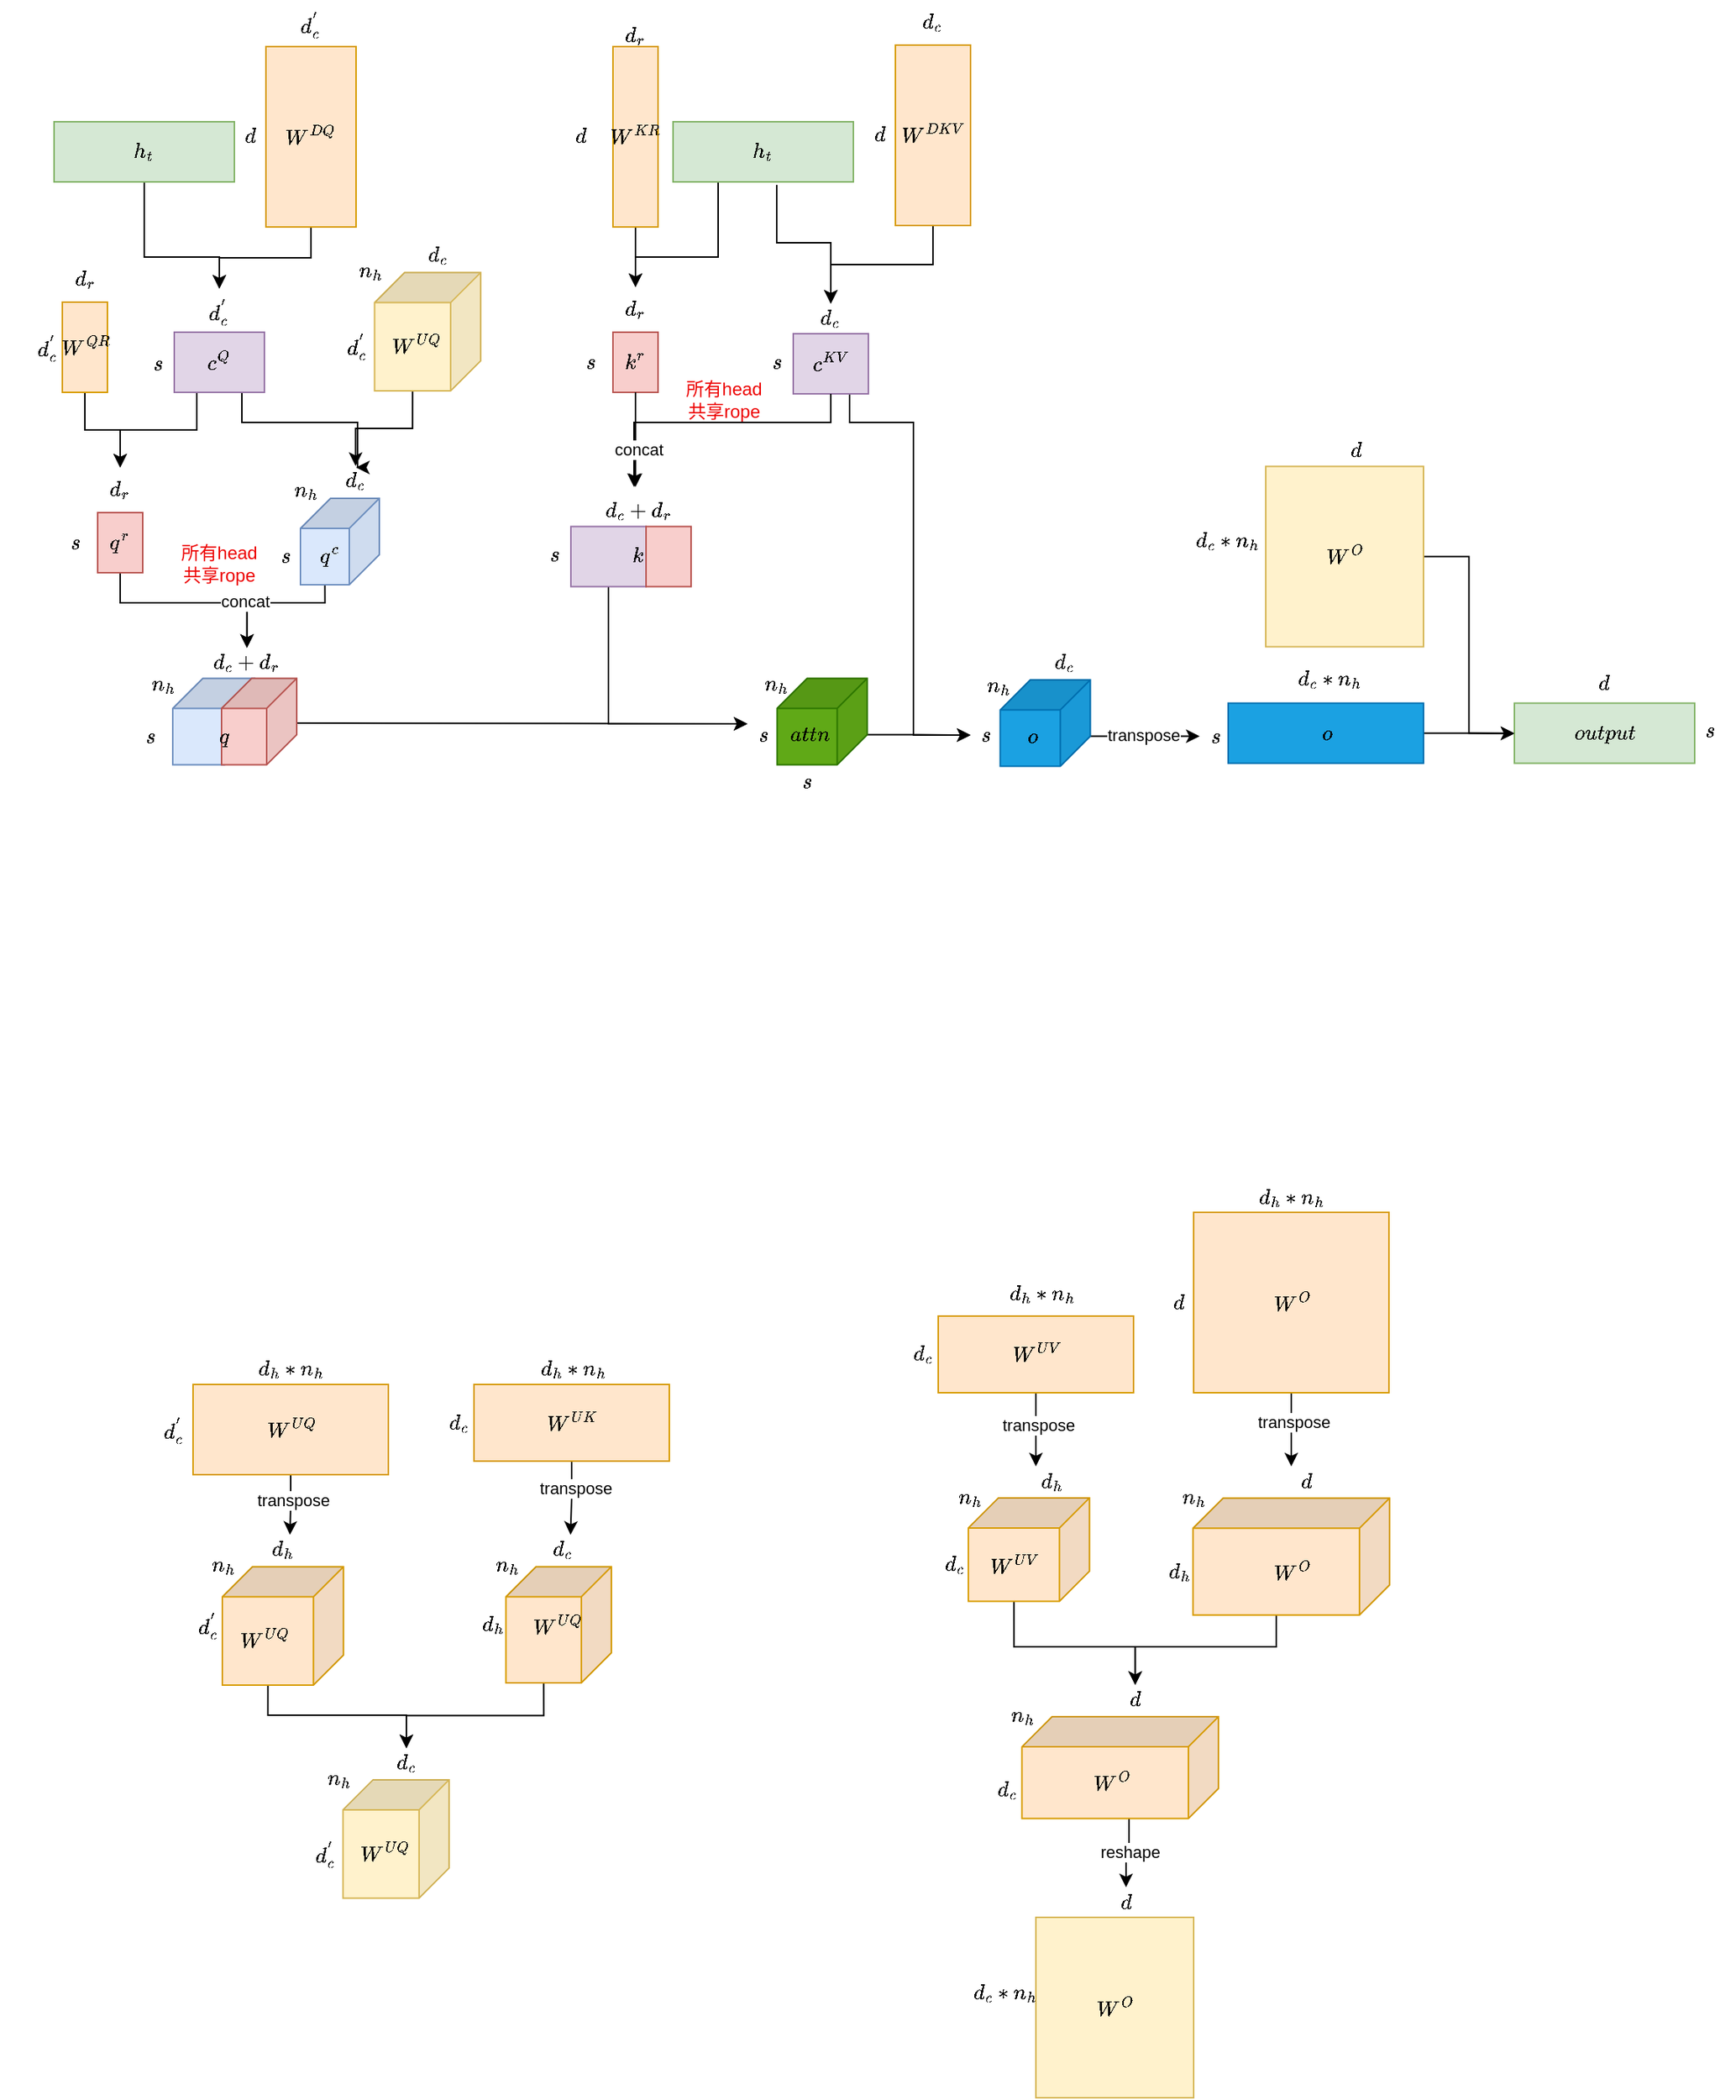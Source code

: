 <mxfile version="24.4.4" type="github" pages="3">
  <diagram name="第 1 页" id="KB3aRlgGFEXAsh1E03ZT">
    <mxGraphModel dx="1434" dy="720" grid="1" gridSize="10" guides="1" tooltips="1" connect="1" arrows="1" fold="1" page="1" pageScale="1" pageWidth="827" pageHeight="1169" math="1" shadow="0">
      <root>
        <mxCell id="0" />
        <mxCell id="1" parent="0" />
        <mxCell id="K8XGa-13zpSZUxeWupiR-2" style="edgeStyle=orthogonalEdgeStyle;rounded=0;orthogonalLoop=1;jettySize=auto;html=1;exitX=0.5;exitY=1;exitDx=0;exitDy=0;entryX=0.5;entryY=0;entryDx=0;entryDy=0;" parent="1" source="K8XGa-13zpSZUxeWupiR-3" target="K8XGa-13zpSZUxeWupiR-21" edge="1">
          <mxGeometry relative="1" as="geometry" />
        </mxCell>
        <mxCell id="K8XGa-13zpSZUxeWupiR-3" value="$$W^{DKV}$$" style="rounded=0;whiteSpace=wrap;html=1;fillColor=#ffe6cc;strokeColor=#d79b00;" parent="1" vertex="1">
          <mxGeometry x="628" y="869" width="50" height="120" as="geometry" />
        </mxCell>
        <mxCell id="K8XGa-13zpSZUxeWupiR-4" style="edgeStyle=orthogonalEdgeStyle;rounded=0;orthogonalLoop=1;jettySize=auto;html=1;exitX=0.5;exitY=1;exitDx=0;exitDy=0;entryX=0.5;entryY=0;entryDx=0;entryDy=0;" parent="1" source="K8XGa-13zpSZUxeWupiR-5" target="K8XGa-13zpSZUxeWupiR-20" edge="1">
          <mxGeometry relative="1" as="geometry" />
        </mxCell>
        <mxCell id="K8XGa-13zpSZUxeWupiR-5" value="$$W^{DQ}$$" style="rounded=0;whiteSpace=wrap;html=1;fillColor=#ffe6cc;strokeColor=#d79b00;" parent="1" vertex="1">
          <mxGeometry x="209" y="870" width="60" height="120" as="geometry" />
        </mxCell>
        <mxCell id="K8XGa-13zpSZUxeWupiR-6" style="edgeStyle=orthogonalEdgeStyle;rounded=0;orthogonalLoop=1;jettySize=auto;html=1;exitX=0.5;exitY=1;exitDx=0;exitDy=0;entryX=0.5;entryY=0;entryDx=0;entryDy=0;" parent="1" source="K8XGa-13zpSZUxeWupiR-7" target="K8XGa-13zpSZUxeWupiR-20" edge="1">
          <mxGeometry relative="1" as="geometry">
            <Array as="points">
              <mxPoint x="128" y="1010" />
              <mxPoint x="178" y="1010" />
            </Array>
          </mxGeometry>
        </mxCell>
        <mxCell id="K8XGa-13zpSZUxeWupiR-7" value="$$h_t$$" style="rounded=0;whiteSpace=wrap;html=1;fillColor=#d5e8d4;strokeColor=#82b366;" parent="1" vertex="1">
          <mxGeometry x="68" y="920" width="120" height="40" as="geometry" />
        </mxCell>
        <mxCell id="K8XGa-13zpSZUxeWupiR-8" style="edgeStyle=orthogonalEdgeStyle;rounded=0;orthogonalLoop=1;jettySize=auto;html=1;exitX=0.75;exitY=1;exitDx=0;exitDy=0;entryX=0.5;entryY=0;entryDx=0;entryDy=0;" parent="1" source="K8XGa-13zpSZUxeWupiR-10" edge="1">
          <mxGeometry relative="1" as="geometry">
            <mxPoint x="269" y="1150" as="targetPoint" />
            <Array as="points">
              <mxPoint x="193" y="1120" />
              <mxPoint x="270" y="1120" />
            </Array>
          </mxGeometry>
        </mxCell>
        <mxCell id="K8XGa-13zpSZUxeWupiR-9" style="edgeStyle=orthogonalEdgeStyle;rounded=0;orthogonalLoop=1;jettySize=auto;html=1;exitX=0.25;exitY=1;exitDx=0;exitDy=0;entryX=0.5;entryY=0;entryDx=0;entryDy=0;" parent="1" source="K8XGa-13zpSZUxeWupiR-10" target="K8XGa-13zpSZUxeWupiR-42" edge="1">
          <mxGeometry relative="1" as="geometry" />
        </mxCell>
        <mxCell id="K8XGa-13zpSZUxeWupiR-10" value="$$c^Q$$" style="rounded=0;whiteSpace=wrap;html=1;fillColor=#e1d5e7;strokeColor=#9673a6;" parent="1" vertex="1">
          <mxGeometry x="148" y="1060" width="60" height="40" as="geometry" />
        </mxCell>
        <mxCell id="VamQXiNkTEbyO-grzjpX-7" style="edgeStyle=orthogonalEdgeStyle;rounded=0;orthogonalLoop=1;jettySize=auto;html=1;exitX=0.75;exitY=1;exitDx=0;exitDy=0;entryX=0;entryY=0.5;entryDx=0;entryDy=0;" parent="1" source="K8XGa-13zpSZUxeWupiR-13" target="K8XGa-13zpSZUxeWupiR-104" edge="1">
          <mxGeometry relative="1" as="geometry">
            <Array as="points">
              <mxPoint x="598" y="1120" />
              <mxPoint x="640" y="1120" />
              <mxPoint x="640" y="1328" />
            </Array>
          </mxGeometry>
        </mxCell>
        <mxCell id="K8XGa-13zpSZUxeWupiR-13" value="$$c^{KV}$$" style="rounded=0;whiteSpace=wrap;html=1;fillColor=#e1d5e7;strokeColor=#9673a6;" parent="1" vertex="1">
          <mxGeometry x="560" y="1061" width="50" height="40" as="geometry" />
        </mxCell>
        <mxCell id="K8XGa-13zpSZUxeWupiR-14" value="$$d_c^{&#39;}$$" style="text;html=1;align=center;verticalAlign=middle;whiteSpace=wrap;rounded=0;" parent="1" vertex="1">
          <mxGeometry x="229" y="840" width="20" height="30" as="geometry" />
        </mxCell>
        <mxCell id="K8XGa-13zpSZUxeWupiR-15" value="$$d$$" style="text;html=1;align=center;verticalAlign=middle;whiteSpace=wrap;rounded=0;" parent="1" vertex="1">
          <mxGeometry x="189" y="915" width="20" height="30" as="geometry" />
        </mxCell>
        <mxCell id="K8XGa-13zpSZUxeWupiR-16" value="$$d_c$$" style="text;html=1;align=center;verticalAlign=middle;whiteSpace=wrap;rounded=0;" parent="1" vertex="1">
          <mxGeometry x="643" y="839" width="20" height="30" as="geometry" />
        </mxCell>
        <mxCell id="K8XGa-13zpSZUxeWupiR-17" value="$$d$$" style="text;html=1;align=center;verticalAlign=middle;whiteSpace=wrap;rounded=0;" parent="1" vertex="1">
          <mxGeometry x="608" y="914" width="20" height="30" as="geometry" />
        </mxCell>
        <mxCell id="K8XGa-13zpSZUxeWupiR-18" value="$$s$$" style="text;html=1;align=center;verticalAlign=middle;whiteSpace=wrap;rounded=0;" parent="1" vertex="1">
          <mxGeometry x="127" y="1066" width="21" height="30" as="geometry" />
        </mxCell>
        <mxCell id="K8XGa-13zpSZUxeWupiR-19" value="$$s$$" style="text;html=1;align=center;verticalAlign=middle;whiteSpace=wrap;rounded=0;" parent="1" vertex="1">
          <mxGeometry x="539" y="1065" width="21" height="30" as="geometry" />
        </mxCell>
        <mxCell id="K8XGa-13zpSZUxeWupiR-20" value="$$d_c^{&#39;}$$" style="text;html=1;align=center;verticalAlign=middle;whiteSpace=wrap;rounded=0;" parent="1" vertex="1">
          <mxGeometry x="168" y="1031" width="20" height="30" as="geometry" />
        </mxCell>
        <mxCell id="K8XGa-13zpSZUxeWupiR-21" value="$$d_c$$" style="text;html=1;align=center;verticalAlign=middle;whiteSpace=wrap;rounded=0;" parent="1" vertex="1">
          <mxGeometry x="575" y="1041" width="20" height="19" as="geometry" />
        </mxCell>
        <mxCell id="K8XGa-13zpSZUxeWupiR-25" style="edgeStyle=orthogonalEdgeStyle;rounded=0;orthogonalLoop=1;jettySize=auto;html=1;exitX=0.5;exitY=1;exitDx=0;exitDy=0;entryX=0.5;entryY=0;entryDx=0;entryDy=0;" parent="1" source="K8XGa-13zpSZUxeWupiR-26" target="K8XGa-13zpSZUxeWupiR-42" edge="1">
          <mxGeometry relative="1" as="geometry" />
        </mxCell>
        <mxCell id="K8XGa-13zpSZUxeWupiR-26" value="$$W^{QR}$$" style="rounded=0;whiteSpace=wrap;html=1;fillColor=#ffe6cc;strokeColor=#d79b00;" parent="1" vertex="1">
          <mxGeometry x="73.5" y="1040" width="30" height="60" as="geometry" />
        </mxCell>
        <mxCell id="K8XGa-13zpSZUxeWupiR-28" value="$$d_r$$" style="text;html=1;align=center;verticalAlign=middle;whiteSpace=wrap;rounded=0;" parent="1" vertex="1">
          <mxGeometry x="78.5" y="1010" width="20" height="30" as="geometry" />
        </mxCell>
        <mxCell id="K8XGa-13zpSZUxeWupiR-29" value="$$d_c^{&#39;}$$" style="text;html=1;align=center;verticalAlign=middle;whiteSpace=wrap;rounded=0;" parent="1" vertex="1">
          <mxGeometry x="53.5" y="1055" width="20" height="30" as="geometry" />
        </mxCell>
        <mxCell id="5WB3srxRBoUS61hd9KDc-13" style="edgeStyle=orthogonalEdgeStyle;rounded=0;orthogonalLoop=1;jettySize=auto;html=1;exitX=0;exitY=0;exitDx=57.5;exitDy=36.25;exitPerimeter=0;entryX=0.5;entryY=0;entryDx=0;entryDy=0;" parent="1" source="K8XGa-13zpSZUxeWupiR-33" target="K8XGa-13zpSZUxeWupiR-46" edge="1">
          <mxGeometry relative="1" as="geometry">
            <Array as="points">
              <mxPoint x="248" y="1240" />
              <mxPoint x="196" y="1240" />
            </Array>
          </mxGeometry>
        </mxCell>
        <mxCell id="K8XGa-13zpSZUxeWupiR-33" value="" style="shape=cube;whiteSpace=wrap;html=1;boundedLbl=1;backgroundOutline=1;darkOpacity=0.05;darkOpacity2=0.1;fillColor=#dae8fc;strokeColor=#6c8ebf;rotation=90;" parent="1" vertex="1">
          <mxGeometry x="229.5" y="1173" width="57.5" height="52.5" as="geometry" />
        </mxCell>
        <mxCell id="K8XGa-13zpSZUxeWupiR-34" value="$$n_h$$" style="text;html=1;align=center;verticalAlign=middle;whiteSpace=wrap;rounded=0;" parent="1" vertex="1">
          <mxGeometry x="226.25" y="1152.75" width="20" height="23.5" as="geometry" />
        </mxCell>
        <mxCell id="K8XGa-13zpSZUxeWupiR-35" value="$$s$$" style="text;html=1;align=center;verticalAlign=middle;whiteSpace=wrap;rounded=0;" parent="1" vertex="1">
          <mxGeometry x="212.25" y="1194.25" width="21" height="30" as="geometry" />
        </mxCell>
        <mxCell id="K8XGa-13zpSZUxeWupiR-37" value="$$d_c$$" style="text;html=1;align=center;verticalAlign=middle;whiteSpace=wrap;rounded=0;" parent="1" vertex="1">
          <mxGeometry x="258.7" y="1149" width="20" height="20" as="geometry" />
        </mxCell>
        <mxCell id="5WB3srxRBoUS61hd9KDc-14" style="edgeStyle=orthogonalEdgeStyle;rounded=0;orthogonalLoop=1;jettySize=auto;html=1;exitX=0.5;exitY=1;exitDx=0;exitDy=0;entryX=0.5;entryY=0;entryDx=0;entryDy=0;" parent="1" source="K8XGa-13zpSZUxeWupiR-40" target="K8XGa-13zpSZUxeWupiR-46" edge="1">
          <mxGeometry relative="1" as="geometry">
            <Array as="points">
              <mxPoint x="112" y="1240" />
              <mxPoint x="196" y="1240" />
            </Array>
          </mxGeometry>
        </mxCell>
        <mxCell id="5WB3srxRBoUS61hd9KDc-15" value="concat" style="edgeLabel;html=1;align=center;verticalAlign=middle;resizable=0;points=[];" parent="5WB3srxRBoUS61hd9KDc-14" vertex="1" connectable="0">
          <mxGeometry x="0.324" y="-1" relative="1" as="geometry">
            <mxPoint x="14" y="-2" as="offset" />
          </mxGeometry>
        </mxCell>
        <mxCell id="K8XGa-13zpSZUxeWupiR-40" value="$$q^r$$" style="rounded=0;whiteSpace=wrap;html=1;fillColor=#f8cecc;strokeColor=#b85450;" parent="1" vertex="1">
          <mxGeometry x="97" y="1180" width="30" height="40" as="geometry" />
        </mxCell>
        <mxCell id="K8XGa-13zpSZUxeWupiR-41" value="$$s$$" style="text;html=1;align=center;verticalAlign=middle;whiteSpace=wrap;rounded=0;" parent="1" vertex="1">
          <mxGeometry x="72.25" y="1185" width="21" height="30" as="geometry" />
        </mxCell>
        <mxCell id="K8XGa-13zpSZUxeWupiR-42" value="$$d_r$$" style="text;html=1;align=center;verticalAlign=middle;whiteSpace=wrap;rounded=0;" parent="1" vertex="1">
          <mxGeometry x="102" y="1150" width="20" height="30" as="geometry" />
        </mxCell>
        <mxCell id="K8XGa-13zpSZUxeWupiR-43" value="" style="shape=cube;whiteSpace=wrap;html=1;boundedLbl=1;backgroundOutline=1;darkOpacity=0.05;darkOpacity2=0.1;fillColor=#dae8fc;strokeColor=#6c8ebf;rotation=90;" parent="1" vertex="1">
          <mxGeometry x="145.5" y="1291.75" width="57.5" height="54.5" as="geometry" />
        </mxCell>
        <mxCell id="K8XGa-13zpSZUxeWupiR-44" value="$$n_h$$" style="text;html=1;align=center;verticalAlign=middle;whiteSpace=wrap;rounded=0;" parent="1" vertex="1">
          <mxGeometry x="130.75" y="1279" width="20" height="30" as="geometry" />
        </mxCell>
        <mxCell id="K8XGa-13zpSZUxeWupiR-45" value="$$s$$" style="text;html=1;align=center;verticalAlign=middle;whiteSpace=wrap;rounded=0;" parent="1" vertex="1">
          <mxGeometry x="121.75" y="1314" width="21" height="30" as="geometry" />
        </mxCell>
        <mxCell id="K8XGa-13zpSZUxeWupiR-46" value="$$d_c+d_r$$" style="text;html=1;align=center;verticalAlign=middle;whiteSpace=wrap;rounded=0;" parent="1" vertex="1">
          <mxGeometry x="173.25" y="1270" width="46.25" height="20" as="geometry" />
        </mxCell>
        <mxCell id="5WB3srxRBoUS61hd9KDc-22" style="edgeStyle=orthogonalEdgeStyle;rounded=0;orthogonalLoop=1;jettySize=auto;html=1;entryX=0;entryY=0.25;entryDx=0;entryDy=0;" parent="1" target="K8XGa-13zpSZUxeWupiR-97" edge="1">
          <mxGeometry relative="1" as="geometry">
            <mxPoint x="230" y="1320" as="sourcePoint" />
          </mxGeometry>
        </mxCell>
        <mxCell id="K8XGa-13zpSZUxeWupiR-47" value="" style="shape=cube;whiteSpace=wrap;html=1;boundedLbl=1;backgroundOutline=1;darkOpacity=0.05;darkOpacity2=0.1;fillColor=#f8cecc;strokeColor=#b85450;rotation=90;" parent="1" vertex="1">
          <mxGeometry x="175.75" y="1294" width="57.5" height="50" as="geometry" />
        </mxCell>
        <mxCell id="K8XGa-13zpSZUxeWupiR-49" value="$$q$$" style="text;html=1;align=center;verticalAlign=middle;whiteSpace=wrap;rounded=0;" parent="1" vertex="1">
          <mxGeometry x="150.75" y="1314" width="60" height="30" as="geometry" />
        </mxCell>
        <mxCell id="K8XGa-13zpSZUxeWupiR-50" value="所有head共享rope" style="text;html=1;align=center;verticalAlign=middle;whiteSpace=wrap;rounded=0;fontColor=#ed0202;" parent="1" vertex="1">
          <mxGeometry x="148" y="1199.25" width="60" height="30" as="geometry" />
        </mxCell>
        <mxCell id="K8XGa-13zpSZUxeWupiR-51" style="edgeStyle=orthogonalEdgeStyle;rounded=0;orthogonalLoop=1;jettySize=auto;html=1;exitX=0.5;exitY=1;exitDx=0;exitDy=0;entryX=0.5;entryY=0;entryDx=0;entryDy=0;" parent="1" source="K8XGa-13zpSZUxeWupiR-52" target="K8XGa-13zpSZUxeWupiR-59" edge="1">
          <mxGeometry relative="1" as="geometry" />
        </mxCell>
        <mxCell id="K8XGa-13zpSZUxeWupiR-52" value="$$W^{KR}$$" style="rounded=0;whiteSpace=wrap;html=1;fillColor=#ffe6cc;strokeColor=#d79b00;" parent="1" vertex="1">
          <mxGeometry x="440" y="870" width="30" height="120" as="geometry" />
        </mxCell>
        <mxCell id="K8XGa-13zpSZUxeWupiR-53" value="$$d_r$$" style="text;html=1;align=center;verticalAlign=middle;whiteSpace=wrap;rounded=0;" parent="1" vertex="1">
          <mxGeometry x="445" y="848" width="20" height="30" as="geometry" />
        </mxCell>
        <mxCell id="K8XGa-13zpSZUxeWupiR-54" value="$$d$$" style="text;html=1;align=center;verticalAlign=middle;whiteSpace=wrap;rounded=0;" parent="1" vertex="1">
          <mxGeometry x="409" y="915" width="20" height="30" as="geometry" />
        </mxCell>
        <mxCell id="K8XGa-13zpSZUxeWupiR-57" value="$$k^r$$" style="rounded=0;whiteSpace=wrap;html=1;fillColor=#f8cecc;strokeColor=#b85450;" parent="1" vertex="1">
          <mxGeometry x="440" y="1060" width="30" height="40" as="geometry" />
        </mxCell>
        <mxCell id="K8XGa-13zpSZUxeWupiR-58" value="$$s$$" style="text;html=1;align=center;verticalAlign=middle;whiteSpace=wrap;rounded=0;" parent="1" vertex="1">
          <mxGeometry x="415.25" y="1065" width="21" height="30" as="geometry" />
        </mxCell>
        <mxCell id="K8XGa-13zpSZUxeWupiR-59" value="$$d_r$$" style="text;html=1;align=center;verticalAlign=middle;whiteSpace=wrap;rounded=0;" parent="1" vertex="1">
          <mxGeometry x="445" y="1030" width="20" height="30" as="geometry" />
        </mxCell>
        <mxCell id="K8XGa-13zpSZUxeWupiR-71" value="&lt;span style=&quot;color: rgb(0, 0, 0); font-family: Helvetica; font-size: 12px; font-style: normal; font-variant-ligatures: normal; font-variant-caps: normal; font-weight: 400; letter-spacing: normal; orphans: 2; text-align: center; text-indent: 0px; text-transform: none; widows: 2; word-spacing: 0px; -webkit-text-stroke-width: 0px; white-space: normal; background-color: rgb(251, 251, 251); text-decoration-thickness: initial; text-decoration-style: initial; text-decoration-color: initial; display: inline !important; float: none;&quot;&gt;$$q^c$$&lt;/span&gt;" style="text;html=1;align=center;verticalAlign=middle;whiteSpace=wrap;rounded=0;" parent="1" vertex="1">
          <mxGeometry x="236" y="1199.25" width="30" height="20" as="geometry" />
        </mxCell>
        <mxCell id="K8XGa-13zpSZUxeWupiR-93" value="所有head共享rope" style="text;html=1;align=center;verticalAlign=middle;whiteSpace=wrap;rounded=0;fontColor=#ed0202;" parent="1" vertex="1">
          <mxGeometry x="483.5" y="1090" width="60" height="30" as="geometry" />
        </mxCell>
        <mxCell id="VamQXiNkTEbyO-grzjpX-5" style="edgeStyle=orthogonalEdgeStyle;rounded=0;orthogonalLoop=1;jettySize=auto;html=1;exitX=0;exitY=0;exitDx=37.5;exitDy=0;exitPerimeter=0;entryX=0;entryY=0.5;entryDx=0;entryDy=0;" parent="1" source="K8XGa-13zpSZUxeWupiR-95" target="K8XGa-13zpSZUxeWupiR-104" edge="1">
          <mxGeometry relative="1" as="geometry" />
        </mxCell>
        <mxCell id="K8XGa-13zpSZUxeWupiR-95" value="" style="shape=cube;whiteSpace=wrap;html=1;boundedLbl=1;backgroundOutline=1;darkOpacity=0.05;darkOpacity2=0.1;fillColor=#60a917;strokeColor=#2D7600;rotation=90;fontColor=#ffffff;" parent="1" vertex="1">
          <mxGeometry x="550.5" y="1289" width="57.5" height="60" as="geometry" />
        </mxCell>
        <mxCell id="K8XGa-13zpSZUxeWupiR-96" value="$$n_h$$" style="text;html=1;align=center;verticalAlign=middle;whiteSpace=wrap;rounded=0;" parent="1" vertex="1">
          <mxGeometry x="538.5" y="1279" width="20" height="30" as="geometry" />
        </mxCell>
        <mxCell id="K8XGa-13zpSZUxeWupiR-97" value="$$s$$" style="text;html=1;align=center;verticalAlign=middle;whiteSpace=wrap;rounded=0;" parent="1" vertex="1">
          <mxGeometry x="529.5" y="1313" width="21" height="30" as="geometry" />
        </mxCell>
        <mxCell id="K8XGa-13zpSZUxeWupiR-98" value="$$s$$" style="text;html=1;align=center;verticalAlign=middle;whiteSpace=wrap;rounded=0;" parent="1" vertex="1">
          <mxGeometry x="538.5" y="1349" width="60" height="20" as="geometry" />
        </mxCell>
        <mxCell id="K8XGa-13zpSZUxeWupiR-99" value="$$attn$$" style="text;html=1;align=center;verticalAlign=middle;whiteSpace=wrap;rounded=0;" parent="1" vertex="1">
          <mxGeometry x="540.5" y="1313" width="60" height="30" as="geometry" />
        </mxCell>
        <mxCell id="K8XGa-13zpSZUxeWupiR-100" style="edgeStyle=orthogonalEdgeStyle;rounded=0;orthogonalLoop=1;jettySize=auto;html=1;exitX=0;exitY=0;exitDx=37.5;exitDy=0;exitPerimeter=0;entryX=0;entryY=0.5;entryDx=0;entryDy=0;" parent="1" source="K8XGa-13zpSZUxeWupiR-102" target="K8XGa-13zpSZUxeWupiR-113" edge="1">
          <mxGeometry relative="1" as="geometry" />
        </mxCell>
        <mxCell id="K8XGa-13zpSZUxeWupiR-101" value="transpose" style="edgeLabel;html=1;align=center;verticalAlign=middle;resizable=0;points=[];" parent="K8XGa-13zpSZUxeWupiR-100" vertex="1" connectable="0">
          <mxGeometry x="-0.356" y="-2" relative="1" as="geometry">
            <mxPoint x="11" y="-3" as="offset" />
          </mxGeometry>
        </mxCell>
        <mxCell id="K8XGa-13zpSZUxeWupiR-102" value="" style="shape=cube;whiteSpace=wrap;html=1;boundedLbl=1;backgroundOutline=1;darkOpacity=0.05;darkOpacity2=0.1;fillColor=#1ba1e2;strokeColor=#006EAF;rotation=90;fontColor=#ffffff;" parent="1" vertex="1">
          <mxGeometry x="699" y="1290.04" width="57.5" height="60" as="geometry" />
        </mxCell>
        <mxCell id="K8XGa-13zpSZUxeWupiR-103" value="$$n_h$$" style="text;html=1;align=center;verticalAlign=middle;whiteSpace=wrap;rounded=0;" parent="1" vertex="1">
          <mxGeometry x="687" y="1280.04" width="20" height="30" as="geometry" />
        </mxCell>
        <mxCell id="K8XGa-13zpSZUxeWupiR-104" value="$$s$$" style="text;html=1;align=center;verticalAlign=middle;whiteSpace=wrap;rounded=0;" parent="1" vertex="1">
          <mxGeometry x="678" y="1313.04" width="21" height="30" as="geometry" />
        </mxCell>
        <mxCell id="K8XGa-13zpSZUxeWupiR-105" value="$$d_c$$" style="text;html=1;align=center;verticalAlign=middle;whiteSpace=wrap;rounded=0;" parent="1" vertex="1">
          <mxGeometry x="724" y="1270" width="32.5" height="20" as="geometry" />
        </mxCell>
        <mxCell id="K8XGa-13zpSZUxeWupiR-106" value="$$o$$" style="text;html=1;align=center;verticalAlign=middle;whiteSpace=wrap;rounded=0;" parent="1" vertex="1">
          <mxGeometry x="689" y="1314.04" width="60" height="30" as="geometry" />
        </mxCell>
        <mxCell id="Ca3nFOIDCzYMOTbArSHD-5" style="edgeStyle=orthogonalEdgeStyle;rounded=0;orthogonalLoop=1;jettySize=auto;html=1;exitX=1;exitY=0.5;exitDx=0;exitDy=0;" parent="1" source="K8XGa-13zpSZUxeWupiR-112" edge="1">
          <mxGeometry relative="1" as="geometry">
            <mxPoint x="1040" y="1327" as="targetPoint" />
          </mxGeometry>
        </mxCell>
        <mxCell id="K8XGa-13zpSZUxeWupiR-112" value="$$o$$" style="rounded=0;whiteSpace=wrap;html=1;fillColor=#1ba1e2;strokeColor=#006EAF;fontColor=#050505;" parent="1" vertex="1">
          <mxGeometry x="849.5" y="1306.75" width="130" height="40" as="geometry" />
        </mxCell>
        <mxCell id="K8XGa-13zpSZUxeWupiR-113" value="$$s$$" style="text;html=1;align=center;verticalAlign=middle;whiteSpace=wrap;rounded=0;" parent="1" vertex="1">
          <mxGeometry x="830.5" y="1313.75" width="21" height="30" as="geometry" />
        </mxCell>
        <mxCell id="K8XGa-13zpSZUxeWupiR-114" value="$${d_c}*{n_h}$$" style="text;html=1;align=center;verticalAlign=middle;whiteSpace=wrap;rounded=0;" parent="1" vertex="1">
          <mxGeometry x="894.5" y="1276.25" width="44" height="30" as="geometry" />
        </mxCell>
        <mxCell id="K8XGa-13zpSZUxeWupiR-115" value="$$output$$" style="rounded=0;whiteSpace=wrap;html=1;fillColor=#d5e8d4;strokeColor=#82b366;" parent="1" vertex="1">
          <mxGeometry x="1040" y="1306.75" width="120" height="40" as="geometry" />
        </mxCell>
        <mxCell id="K8XGa-13zpSZUxeWupiR-116" value="$$s$$" style="text;html=1;align=center;verticalAlign=middle;whiteSpace=wrap;rounded=0;" parent="1" vertex="1">
          <mxGeometry x="1160" y="1310.04" width="20" height="30" as="geometry" />
        </mxCell>
        <mxCell id="K8XGa-13zpSZUxeWupiR-117" value="$$d$$" style="text;html=1;align=center;verticalAlign=middle;whiteSpace=wrap;rounded=0;" parent="1" vertex="1">
          <mxGeometry x="1090" y="1286.5" width="20" height="15" as="geometry" />
        </mxCell>
        <mxCell id="K8XGa-13zpSZUxeWupiR-119" style="edgeStyle=orthogonalEdgeStyle;rounded=0;orthogonalLoop=1;jettySize=auto;html=1;exitX=0.575;exitY=1.05;exitDx=0;exitDy=0;entryX=0.5;entryY=0;entryDx=0;entryDy=0;exitPerimeter=0;" parent="1" source="K8XGa-13zpSZUxeWupiR-121" target="K8XGa-13zpSZUxeWupiR-21" edge="1">
          <mxGeometry relative="1" as="geometry" />
        </mxCell>
        <mxCell id="K8XGa-13zpSZUxeWupiR-120" style="edgeStyle=orthogonalEdgeStyle;rounded=0;orthogonalLoop=1;jettySize=auto;html=1;exitX=0.25;exitY=1;exitDx=0;exitDy=0;entryX=0.5;entryY=0;entryDx=0;entryDy=0;" parent="1" source="K8XGa-13zpSZUxeWupiR-121" target="K8XGa-13zpSZUxeWupiR-59" edge="1">
          <mxGeometry relative="1" as="geometry">
            <Array as="points">
              <mxPoint x="510" y="1010" />
              <mxPoint x="455" y="1010" />
            </Array>
          </mxGeometry>
        </mxCell>
        <mxCell id="K8XGa-13zpSZUxeWupiR-121" value="$$h_t$$" style="rounded=0;whiteSpace=wrap;html=1;fillColor=#d5e8d4;strokeColor=#82b366;" parent="1" vertex="1">
          <mxGeometry x="480" y="920" width="120" height="40" as="geometry" />
        </mxCell>
        <mxCell id="K8XGa-13zpSZUxeWupiR-145" style="edgeStyle=orthogonalEdgeStyle;rounded=0;orthogonalLoop=1;jettySize=auto;html=1;exitX=0.5;exitY=1;exitDx=0;exitDy=0;entryX=0.75;entryY=0;entryDx=0;entryDy=0;" parent="1" source="K8XGa-13zpSZUxeWupiR-128" target="K8XGa-13zpSZUxeWupiR-137" edge="1">
          <mxGeometry relative="1" as="geometry" />
        </mxCell>
        <mxCell id="K8XGa-13zpSZUxeWupiR-147" value="transpose" style="edgeLabel;html=1;align=center;verticalAlign=middle;resizable=0;points=[];" parent="K8XGa-13zpSZUxeWupiR-145" vertex="1" connectable="0">
          <mxGeometry x="-0.161" y="1" relative="1" as="geometry">
            <mxPoint as="offset" />
          </mxGeometry>
        </mxCell>
        <mxCell id="K8XGa-13zpSZUxeWupiR-128" value="$$W^{UQ}$$" style="rounded=0;whiteSpace=wrap;html=1;fillColor=#ffe6cc;strokeColor=#d79b00;" parent="1" vertex="1">
          <mxGeometry x="160.5" y="1760" width="130" height="60" as="geometry" />
        </mxCell>
        <mxCell id="K8XGa-13zpSZUxeWupiR-129" value="$$d_c^{&#39;}$$" style="text;html=1;align=center;verticalAlign=middle;whiteSpace=wrap;rounded=0;" parent="1" vertex="1">
          <mxGeometry x="138.25" y="1780" width="20" height="20" as="geometry" />
        </mxCell>
        <mxCell id="K8XGa-13zpSZUxeWupiR-130" value="$${d_h}*{n_h}$$" style="text;html=1;align=center;verticalAlign=middle;whiteSpace=wrap;rounded=0;" parent="1" vertex="1">
          <mxGeometry x="205.5" y="1740" width="40" height="20" as="geometry" />
        </mxCell>
        <mxCell id="K8XGa-13zpSZUxeWupiR-146" style="edgeStyle=orthogonalEdgeStyle;rounded=0;orthogonalLoop=1;jettySize=auto;html=1;exitX=0.5;exitY=1;exitDx=0;exitDy=0;entryX=0.75;entryY=0;entryDx=0;entryDy=0;" parent="1" source="K8XGa-13zpSZUxeWupiR-131" target="K8XGa-13zpSZUxeWupiR-143" edge="1">
          <mxGeometry relative="1" as="geometry">
            <mxPoint x="413" y="1850" as="targetPoint" />
          </mxGeometry>
        </mxCell>
        <mxCell id="K8XGa-13zpSZUxeWupiR-148" value="transpose" style="edgeLabel;html=1;align=center;verticalAlign=middle;resizable=0;points=[];" parent="K8XGa-13zpSZUxeWupiR-146" vertex="1" connectable="0">
          <mxGeometry x="-0.276" y="2" relative="1" as="geometry">
            <mxPoint as="offset" />
          </mxGeometry>
        </mxCell>
        <mxCell id="K8XGa-13zpSZUxeWupiR-131" value="$$W^{UK}$$" style="rounded=0;whiteSpace=wrap;html=1;fillColor=#ffe6cc;strokeColor=#d79b00;" parent="1" vertex="1">
          <mxGeometry x="347.5" y="1760" width="130" height="51" as="geometry" />
        </mxCell>
        <mxCell id="K8XGa-13zpSZUxeWupiR-132" value="$$d_c$$" style="text;html=1;align=center;verticalAlign=middle;whiteSpace=wrap;rounded=0;" parent="1" vertex="1">
          <mxGeometry x="327.5" y="1775.5" width="20" height="20" as="geometry" />
        </mxCell>
        <mxCell id="K8XGa-13zpSZUxeWupiR-133" value="$${d_h}*{n_h}$$" style="text;html=1;align=center;verticalAlign=middle;whiteSpace=wrap;rounded=0;" parent="1" vertex="1">
          <mxGeometry x="394" y="1740" width="40" height="20" as="geometry" />
        </mxCell>
        <mxCell id="K8XGa-13zpSZUxeWupiR-156" style="edgeStyle=orthogonalEdgeStyle;rounded=0;orthogonalLoop=1;jettySize=auto;html=1;exitX=0;exitY=0;exitDx=78.75;exitDy=50.315;exitPerimeter=0;entryX=0.5;entryY=0;entryDx=0;entryDy=0;" parent="1" source="K8XGa-13zpSZUxeWupiR-134" target="K8XGa-13zpSZUxeWupiR-154" edge="1">
          <mxGeometry relative="1" as="geometry">
            <Array as="points">
              <mxPoint x="210" y="1980" />
              <mxPoint x="303" y="1980" />
            </Array>
          </mxGeometry>
        </mxCell>
        <mxCell id="K8XGa-13zpSZUxeWupiR-134" value="" style="shape=cube;whiteSpace=wrap;html=1;boundedLbl=1;backgroundOutline=1;darkOpacity=0.05;darkOpacity2=0.1;fillColor=#ffe6cc;strokeColor=#d79b00;rotation=90;" parent="1" vertex="1">
          <mxGeometry x="180.95" y="1880.32" width="78.75" height="80.63" as="geometry" />
        </mxCell>
        <mxCell id="K8XGa-13zpSZUxeWupiR-135" value="$$d_c^{&#39;}$$" style="text;html=1;align=center;verticalAlign=middle;whiteSpace=wrap;rounded=0;" parent="1" vertex="1">
          <mxGeometry x="161.25" y="1910" width="20" height="20" as="geometry" />
        </mxCell>
        <mxCell id="K8XGa-13zpSZUxeWupiR-136" value="$${n_h}$$" style="text;html=1;align=center;verticalAlign=middle;whiteSpace=wrap;rounded=0;" parent="1" vertex="1">
          <mxGeometry x="171.25" y="1870" width="20" height="20" as="geometry" />
        </mxCell>
        <mxCell id="K8XGa-13zpSZUxeWupiR-137" value="$${d_h}$$" style="text;html=1;align=center;verticalAlign=middle;whiteSpace=wrap;rounded=0;" parent="1" vertex="1">
          <mxGeometry x="210" y="1860" width="20" height="20" as="geometry" />
        </mxCell>
        <mxCell id="K8XGa-13zpSZUxeWupiR-138" value="$$W^{UQ}$$" style="text;html=1;align=center;verticalAlign=middle;whiteSpace=wrap;rounded=0;" parent="1" vertex="1">
          <mxGeometry x="193" y="1920" width="30" height="20" as="geometry" />
        </mxCell>
        <mxCell id="K8XGa-13zpSZUxeWupiR-159" style="edgeStyle=orthogonalEdgeStyle;rounded=0;orthogonalLoop=1;jettySize=auto;html=1;exitX=0;exitY=0;exitDx=77.22;exitDy=45.095;exitPerimeter=0;entryX=0.5;entryY=0;entryDx=0;entryDy=0;" parent="1" source="K8XGa-13zpSZUxeWupiR-140" target="K8XGa-13zpSZUxeWupiR-154" edge="1">
          <mxGeometry relative="1" as="geometry" />
        </mxCell>
        <mxCell id="K8XGa-13zpSZUxeWupiR-140" value="" style="shape=cube;whiteSpace=wrap;html=1;boundedLbl=1;backgroundOutline=1;darkOpacity=0.05;darkOpacity2=0.1;fillColor=#ffe6cc;strokeColor=#d79b00;rotation=90;" parent="1" vertex="1">
          <mxGeometry x="365.24" y="1884.78" width="77.22" height="70.19" as="geometry" />
        </mxCell>
        <mxCell id="K8XGa-13zpSZUxeWupiR-141" value="$$d_h$$" style="text;html=1;align=center;verticalAlign=middle;whiteSpace=wrap;rounded=0;" parent="1" vertex="1">
          <mxGeometry x="350" y="1910" width="20" height="20" as="geometry" />
        </mxCell>
        <mxCell id="K8XGa-13zpSZUxeWupiR-142" value="$${n_h}$$" style="text;html=1;align=center;verticalAlign=middle;whiteSpace=wrap;rounded=0;" parent="1" vertex="1">
          <mxGeometry x="360" y="1870" width="20" height="20" as="geometry" />
        </mxCell>
        <mxCell id="K8XGa-13zpSZUxeWupiR-143" value="$${d_c}$$" style="text;html=1;align=center;verticalAlign=middle;whiteSpace=wrap;rounded=0;" parent="1" vertex="1">
          <mxGeometry x="396.75" y="1860" width="20" height="20" as="geometry" />
        </mxCell>
        <mxCell id="K8XGa-13zpSZUxeWupiR-144" value="$$W^{UQ}$$" style="text;html=1;align=center;verticalAlign=middle;whiteSpace=wrap;rounded=0;" parent="1" vertex="1">
          <mxGeometry x="388" y="1910.63" width="30" height="20" as="geometry" />
        </mxCell>
        <mxCell id="K8XGa-13zpSZUxeWupiR-151" value="" style="shape=cube;whiteSpace=wrap;html=1;boundedLbl=1;backgroundOutline=1;darkOpacity=0.05;darkOpacity2=0.1;fillColor=#fff2cc;strokeColor=#d6b656;rotation=90;" parent="1" vertex="1">
          <mxGeometry x="256.25" y="2027" width="78.75" height="70.63" as="geometry" />
        </mxCell>
        <mxCell id="K8XGa-13zpSZUxeWupiR-152" value="$$d_c^{&#39;}$$" style="text;html=1;align=center;verticalAlign=middle;whiteSpace=wrap;rounded=0;" parent="1" vertex="1">
          <mxGeometry x="238.7" y="2062" width="20" height="20" as="geometry" />
        </mxCell>
        <mxCell id="K8XGa-13zpSZUxeWupiR-153" value="$${n_h}$$" style="text;html=1;align=center;verticalAlign=middle;whiteSpace=wrap;rounded=0;" parent="1" vertex="1">
          <mxGeometry x="247.75" y="2012" width="20" height="20" as="geometry" />
        </mxCell>
        <mxCell id="K8XGa-13zpSZUxeWupiR-154" value="$$d_c$$" style="text;html=1;align=center;verticalAlign=middle;whiteSpace=wrap;rounded=0;" parent="1" vertex="1">
          <mxGeometry x="292.5" y="2002" width="20" height="20" as="geometry" />
        </mxCell>
        <mxCell id="K8XGa-13zpSZUxeWupiR-155" value="$$W^{UQ}$$" style="text;html=1;align=center;verticalAlign=middle;whiteSpace=wrap;rounded=0;" parent="1" vertex="1">
          <mxGeometry x="273" y="2062" width="30" height="20" as="geometry" />
        </mxCell>
        <mxCell id="5WB3srxRBoUS61hd9KDc-21" style="edgeStyle=orthogonalEdgeStyle;rounded=0;orthogonalLoop=1;jettySize=auto;html=1;exitX=0;exitY=0;exitDx=78.75;exitDy=45.315;exitPerimeter=0;entryX=0.5;entryY=0;entryDx=0;entryDy=0;" parent="1" source="5WB3srxRBoUS61hd9KDc-1" target="K8XGa-13zpSZUxeWupiR-37" edge="1">
          <mxGeometry relative="1" as="geometry" />
        </mxCell>
        <mxCell id="5WB3srxRBoUS61hd9KDc-1" value="" style="shape=cube;whiteSpace=wrap;html=1;boundedLbl=1;backgroundOutline=1;darkOpacity=0.05;darkOpacity2=0.1;fillColor=#fff2cc;strokeColor=#d6b656;rotation=90;" parent="1" vertex="1">
          <mxGeometry x="277.25" y="1024.37" width="78.75" height="70.63" as="geometry" />
        </mxCell>
        <mxCell id="5WB3srxRBoUS61hd9KDc-2" value="$$d_c^{&#39;}$$" style="text;html=1;align=center;verticalAlign=middle;whiteSpace=wrap;rounded=0;" parent="1" vertex="1">
          <mxGeometry x="259.7" y="1059.37" width="20" height="20" as="geometry" />
        </mxCell>
        <mxCell id="5WB3srxRBoUS61hd9KDc-3" value="$${n_h}$$" style="text;html=1;align=center;verticalAlign=middle;whiteSpace=wrap;rounded=0;" parent="1" vertex="1">
          <mxGeometry x="268.75" y="1009.37" width="20" height="20" as="geometry" />
        </mxCell>
        <mxCell id="5WB3srxRBoUS61hd9KDc-4" value="$$d_c$$" style="text;html=1;align=center;verticalAlign=middle;whiteSpace=wrap;rounded=0;" parent="1" vertex="1">
          <mxGeometry x="313.5" y="999.37" width="20" height="20" as="geometry" />
        </mxCell>
        <mxCell id="5WB3srxRBoUS61hd9KDc-5" value="$$W^{UQ}$$" style="text;html=1;align=center;verticalAlign=middle;whiteSpace=wrap;rounded=0;" parent="1" vertex="1">
          <mxGeometry x="294" y="1059.37" width="30" height="20" as="geometry" />
        </mxCell>
        <mxCell id="5WB3srxRBoUS61hd9KDc-23" style="edgeStyle=orthogonalEdgeStyle;rounded=0;orthogonalLoop=1;jettySize=auto;html=1;exitX=0.5;exitY=1;exitDx=0;exitDy=0;entryX=0;entryY=0.25;entryDx=0;entryDy=0;" parent="1" source="5WB3srxRBoUS61hd9KDc-10" target="K8XGa-13zpSZUxeWupiR-97" edge="1">
          <mxGeometry relative="1" as="geometry" />
        </mxCell>
        <mxCell id="5WB3srxRBoUS61hd9KDc-10" value="" style="rounded=0;whiteSpace=wrap;html=1;fillColor=#e1d5e7;strokeColor=#9673a6;" parent="1" vertex="1">
          <mxGeometry x="412" y="1189.25" width="50" height="40" as="geometry" />
        </mxCell>
        <mxCell id="5WB3srxRBoUS61hd9KDc-11" value="$$s$$" style="text;html=1;align=center;verticalAlign=middle;whiteSpace=wrap;rounded=0;" parent="1" vertex="1">
          <mxGeometry x="391" y="1193.25" width="21" height="30" as="geometry" />
        </mxCell>
        <mxCell id="5WB3srxRBoUS61hd9KDc-12" value="" style="rounded=0;whiteSpace=wrap;html=1;fillColor=#f8cecc;strokeColor=#b85450;" parent="1" vertex="1">
          <mxGeometry x="462" y="1189.25" width="30" height="40" as="geometry" />
        </mxCell>
        <mxCell id="5WB3srxRBoUS61hd9KDc-16" value="$$d_c+d_r$$" style="text;html=1;align=center;verticalAlign=middle;whiteSpace=wrap;rounded=0;" parent="1" vertex="1">
          <mxGeometry x="433.75" y="1168.5" width="46.25" height="20" as="geometry" />
        </mxCell>
        <mxCell id="5WB3srxRBoUS61hd9KDc-17" value="$$k$$" style="text;html=1;align=center;verticalAlign=middle;whiteSpace=wrap;rounded=0;" parent="1" vertex="1">
          <mxGeometry x="426.88" y="1194.25" width="60" height="30" as="geometry" />
        </mxCell>
        <mxCell id="5WB3srxRBoUS61hd9KDc-18" style="edgeStyle=orthogonalEdgeStyle;rounded=0;orthogonalLoop=1;jettySize=auto;html=1;exitX=0.5;exitY=1;exitDx=0;exitDy=0;entryX=0.459;entryY=-0.275;entryDx=0;entryDy=0;entryPerimeter=0;" parent="1" source="K8XGa-13zpSZUxeWupiR-57" target="5WB3srxRBoUS61hd9KDc-16" edge="1">
          <mxGeometry relative="1" as="geometry" />
        </mxCell>
        <mxCell id="5WB3srxRBoUS61hd9KDc-19" style="edgeStyle=orthogonalEdgeStyle;rounded=0;orthogonalLoop=1;jettySize=auto;html=1;exitX=0.5;exitY=1;exitDx=0;exitDy=0;entryX=0.438;entryY=-0.275;entryDx=0;entryDy=0;entryPerimeter=0;" parent="1" source="K8XGa-13zpSZUxeWupiR-13" target="5WB3srxRBoUS61hd9KDc-16" edge="1">
          <mxGeometry relative="1" as="geometry">
            <Array as="points">
              <mxPoint x="585" y="1120" />
              <mxPoint x="454" y="1120" />
            </Array>
          </mxGeometry>
        </mxCell>
        <mxCell id="5WB3srxRBoUS61hd9KDc-20" value="concat" style="edgeLabel;html=1;align=center;verticalAlign=middle;resizable=0;points=[];" parent="5WB3srxRBoUS61hd9KDc-19" vertex="1" connectable="0">
          <mxGeometry x="0.741" y="3" relative="1" as="geometry">
            <mxPoint as="offset" />
          </mxGeometry>
        </mxCell>
        <mxCell id="Ca3nFOIDCzYMOTbArSHD-4" style="edgeStyle=orthogonalEdgeStyle;rounded=0;orthogonalLoop=1;jettySize=auto;html=1;exitX=1;exitY=0.5;exitDx=0;exitDy=0;entryX=0;entryY=0.5;entryDx=0;entryDy=0;" parent="1" source="Ca3nFOIDCzYMOTbArSHD-1" target="K8XGa-13zpSZUxeWupiR-115" edge="1">
          <mxGeometry relative="1" as="geometry" />
        </mxCell>
        <mxCell id="Ca3nFOIDCzYMOTbArSHD-1" value="$$W^O$$" style="rounded=0;whiteSpace=wrap;html=1;fillColor=#fff2cc;strokeColor=#d6b656;" parent="1" vertex="1">
          <mxGeometry x="874.5" y="1149.25" width="105" height="120" as="geometry" />
        </mxCell>
        <mxCell id="Ca3nFOIDCzYMOTbArSHD-2" value="$${d_c}*{n_h}$$" style="text;html=1;align=center;verticalAlign=middle;whiteSpace=wrap;rounded=0;" parent="1" vertex="1">
          <mxGeometry x="831.5" y="1189.25" width="35" height="20" as="geometry" />
        </mxCell>
        <mxCell id="Ca3nFOIDCzYMOTbArSHD-3" value="$$d$$" style="text;html=1;align=center;verticalAlign=middle;whiteSpace=wrap;rounded=0;" parent="1" vertex="1">
          <mxGeometry x="912.5" y="1129.25" width="44" height="20" as="geometry" />
        </mxCell>
        <mxCell id="2WJFVKIBjISRfa5o-Pxv-1" style="edgeStyle=orthogonalEdgeStyle;rounded=0;orthogonalLoop=1;jettySize=auto;html=1;exitX=0.5;exitY=1;exitDx=0;exitDy=0;entryX=0;entryY=0;entryDx=0;entryDy=0;" parent="1" source="2WJFVKIBjISRfa5o-Pxv-3" target="2WJFVKIBjISRfa5o-Pxv-14" edge="1">
          <mxGeometry relative="1" as="geometry" />
        </mxCell>
        <mxCell id="2WJFVKIBjISRfa5o-Pxv-2" value="transpose" style="edgeLabel;html=1;align=center;verticalAlign=middle;resizable=0;points=[];" parent="2WJFVKIBjISRfa5o-Pxv-1" vertex="1" connectable="0">
          <mxGeometry x="-0.143" y="1" relative="1" as="geometry">
            <mxPoint as="offset" />
          </mxGeometry>
        </mxCell>
        <mxCell id="2WJFVKIBjISRfa5o-Pxv-3" value="$$W^{UV}$$" style="rounded=0;whiteSpace=wrap;html=1;fillColor=#ffe6cc;strokeColor=#d79b00;" parent="1" vertex="1">
          <mxGeometry x="656.5" y="1714.5" width="130" height="51" as="geometry" />
        </mxCell>
        <mxCell id="2WJFVKIBjISRfa5o-Pxv-4" value="$$d_c$$" style="text;html=1;align=center;verticalAlign=middle;whiteSpace=wrap;rounded=0;" parent="1" vertex="1">
          <mxGeometry x="636.5" y="1725" width="20" height="30" as="geometry" />
        </mxCell>
        <mxCell id="2WJFVKIBjISRfa5o-Pxv-5" value="$${d_h}*{n_h}$$" style="text;html=1;align=center;verticalAlign=middle;whiteSpace=wrap;rounded=0;" parent="1" vertex="1">
          <mxGeometry x="704" y="1684.5" width="44" height="30" as="geometry" />
        </mxCell>
        <mxCell id="2WJFVKIBjISRfa5o-Pxv-6" style="edgeStyle=orthogonalEdgeStyle;rounded=0;orthogonalLoop=1;jettySize=auto;html=1;exitX=0.5;exitY=1;exitDx=0;exitDy=0;entryX=0;entryY=0;entryDx=0;entryDy=0;" parent="1" source="2WJFVKIBjISRfa5o-Pxv-8" target="2WJFVKIBjISRfa5o-Pxv-21" edge="1">
          <mxGeometry relative="1" as="geometry" />
        </mxCell>
        <mxCell id="2WJFVKIBjISRfa5o-Pxv-7" value="transpose" style="edgeLabel;html=1;align=center;verticalAlign=middle;resizable=0;points=[];" parent="2WJFVKIBjISRfa5o-Pxv-6" vertex="1" connectable="0">
          <mxGeometry x="-0.225" y="1" relative="1" as="geometry">
            <mxPoint as="offset" />
          </mxGeometry>
        </mxCell>
        <mxCell id="2WJFVKIBjISRfa5o-Pxv-8" value="$$W^O$$" style="rounded=0;whiteSpace=wrap;html=1;fillColor=#ffe6cc;strokeColor=#d79b00;" parent="1" vertex="1">
          <mxGeometry x="826.5" y="1645.5" width="130" height="120" as="geometry" />
        </mxCell>
        <mxCell id="2WJFVKIBjISRfa5o-Pxv-9" value="$${d_h}*{n_h}$$" style="text;html=1;align=center;verticalAlign=middle;whiteSpace=wrap;rounded=0;" parent="1" vertex="1">
          <mxGeometry x="871.5" y="1625.5" width="40" height="20" as="geometry" />
        </mxCell>
        <mxCell id="2WJFVKIBjISRfa5o-Pxv-10" value="$$d$$" style="text;html=1;align=center;verticalAlign=middle;whiteSpace=wrap;rounded=0;" parent="1" vertex="1">
          <mxGeometry x="806.5" y="1695.5" width="20" height="20" as="geometry" />
        </mxCell>
        <mxCell id="2WJFVKIBjISRfa5o-Pxv-11" style="edgeStyle=orthogonalEdgeStyle;rounded=0;orthogonalLoop=1;jettySize=auto;html=1;exitX=0;exitY=0;exitDx=68.75;exitDy=50.315;exitPerimeter=0;entryX=0.5;entryY=0;entryDx=0;entryDy=0;" parent="1" source="2WJFVKIBjISRfa5o-Pxv-12" target="2WJFVKIBjISRfa5o-Pxv-28" edge="1">
          <mxGeometry relative="1" as="geometry">
            <Array as="points">
              <mxPoint x="706.5" y="1934.5" />
              <mxPoint x="787.5" y="1934.5" />
            </Array>
          </mxGeometry>
        </mxCell>
        <mxCell id="2WJFVKIBjISRfa5o-Pxv-12" value="" style="shape=cube;whiteSpace=wrap;html=1;boundedLbl=1;backgroundOutline=1;darkOpacity=0.05;darkOpacity2=0.1;fillColor=#ffe6cc;strokeColor=#d79b00;rotation=90;" parent="1" vertex="1">
          <mxGeometry x="682.5" y="1829.5" width="68.75" height="80.63" as="geometry" />
        </mxCell>
        <mxCell id="2WJFVKIBjISRfa5o-Pxv-13" value="$${n_h}$$" style="text;html=1;align=center;verticalAlign=middle;whiteSpace=wrap;rounded=0;" parent="1" vertex="1">
          <mxGeometry x="667.5" y="1824.5" width="20" height="20" as="geometry" />
        </mxCell>
        <mxCell id="2WJFVKIBjISRfa5o-Pxv-14" value="$${d_h}$$" style="text;html=1;align=center;verticalAlign=middle;whiteSpace=wrap;rounded=0;" parent="1" vertex="1">
          <mxGeometry x="721.5" y="1814.5" width="20" height="20" as="geometry" />
        </mxCell>
        <mxCell id="2WJFVKIBjISRfa5o-Pxv-15" value="$$W^{UV}$$" style="text;html=1;align=center;verticalAlign=middle;whiteSpace=wrap;rounded=0;" parent="1" vertex="1">
          <mxGeometry x="691.88" y="1870.5" width="30" height="20" as="geometry" />
        </mxCell>
        <mxCell id="2WJFVKIBjISRfa5o-Pxv-16" value="$$d_c$$" style="text;html=1;align=center;verticalAlign=middle;whiteSpace=wrap;rounded=0;" parent="1" vertex="1">
          <mxGeometry x="657.5" y="1864.5" width="20" height="30" as="geometry" />
        </mxCell>
        <mxCell id="2WJFVKIBjISRfa5o-Pxv-17" style="edgeStyle=orthogonalEdgeStyle;rounded=0;orthogonalLoop=1;jettySize=auto;html=1;exitX=0;exitY=0;exitDx=77.75;exitDy=75.405;exitPerimeter=0;entryX=0.5;entryY=0;entryDx=0;entryDy=0;" parent="1" source="2WJFVKIBjISRfa5o-Pxv-18" target="2WJFVKIBjISRfa5o-Pxv-28" edge="1">
          <mxGeometry relative="1" as="geometry">
            <Array as="points">
              <mxPoint x="881.5" y="1934.5" />
              <mxPoint x="787.5" y="1934.5" />
            </Array>
          </mxGeometry>
        </mxCell>
        <mxCell id="2WJFVKIBjISRfa5o-Pxv-18" value="" style="shape=cube;whiteSpace=wrap;html=1;boundedLbl=1;backgroundOutline=1;darkOpacity=0.05;darkOpacity2=0.1;fillColor=#ffe6cc;strokeColor=#d79b00;rotation=90;" parent="1" vertex="1">
          <mxGeometry x="852.63" y="1809.1" width="77.75" height="130.81" as="geometry" />
        </mxCell>
        <mxCell id="2WJFVKIBjISRfa5o-Pxv-19" value="$${n_h}$$" style="text;html=1;align=center;verticalAlign=middle;whiteSpace=wrap;rounded=0;" parent="1" vertex="1">
          <mxGeometry x="816.5" y="1824.5" width="20" height="20" as="geometry" />
        </mxCell>
        <mxCell id="2WJFVKIBjISRfa5o-Pxv-20" value="$${d_h}$$" style="text;html=1;align=center;verticalAlign=middle;whiteSpace=wrap;rounded=0;" parent="1" vertex="1">
          <mxGeometry x="806.5" y="1874.5" width="20" height="20" as="geometry" />
        </mxCell>
        <mxCell id="2WJFVKIBjISRfa5o-Pxv-21" value="$$d$$" style="text;html=1;align=center;verticalAlign=middle;whiteSpace=wrap;rounded=0;" parent="1" vertex="1">
          <mxGeometry x="891.5" y="1814.5" width="20" height="20" as="geometry" />
        </mxCell>
        <mxCell id="2WJFVKIBjISRfa5o-Pxv-22" value="$$W^O$$" style="text;html=1;align=center;verticalAlign=middle;whiteSpace=wrap;rounded=0;" parent="1" vertex="1">
          <mxGeometry x="861.5" y="1869.5" width="60" height="30" as="geometry" />
        </mxCell>
        <mxCell id="2WJFVKIBjISRfa5o-Pxv-23" style="edgeStyle=orthogonalEdgeStyle;rounded=0;orthogonalLoop=1;jettySize=auto;html=1;exitX=0.996;exitY=0.455;exitDx=0;exitDy=0;exitPerimeter=0;entryX=0.5;entryY=0;entryDx=0;entryDy=0;" parent="1" source="2WJFVKIBjISRfa5o-Pxv-25" target="2WJFVKIBjISRfa5o-Pxv-32" edge="1">
          <mxGeometry relative="1" as="geometry" />
        </mxCell>
        <mxCell id="2WJFVKIBjISRfa5o-Pxv-24" value="reshape" style="edgeLabel;html=1;align=center;verticalAlign=middle;resizable=0;points=[];" parent="2WJFVKIBjISRfa5o-Pxv-23" vertex="1" connectable="0">
          <mxGeometry x="-0.052" relative="1" as="geometry">
            <mxPoint as="offset" />
          </mxGeometry>
        </mxCell>
        <mxCell id="2WJFVKIBjISRfa5o-Pxv-25" value="" style="shape=cube;whiteSpace=wrap;html=1;boundedLbl=1;backgroundOutline=1;darkOpacity=0.05;darkOpacity2=0.1;fillColor=#ffe6cc;strokeColor=#d79b00;rotation=90;" parent="1" vertex="1">
          <mxGeometry x="743.75" y="1949.5" width="67.75" height="130.81" as="geometry" />
        </mxCell>
        <mxCell id="2WJFVKIBjISRfa5o-Pxv-26" value="$${n_h}$$" style="text;html=1;align=center;verticalAlign=middle;whiteSpace=wrap;rounded=0;" parent="1" vertex="1">
          <mxGeometry x="702.62" y="1969.9" width="20" height="20" as="geometry" />
        </mxCell>
        <mxCell id="2WJFVKIBjISRfa5o-Pxv-27" value="$${d_c}$$" style="text;html=1;align=center;verticalAlign=middle;whiteSpace=wrap;rounded=0;" parent="1" vertex="1">
          <mxGeometry x="692.62" y="2019.9" width="20" height="20" as="geometry" />
        </mxCell>
        <mxCell id="2WJFVKIBjISRfa5o-Pxv-28" value="$$d$$" style="text;html=1;align=center;verticalAlign=middle;whiteSpace=wrap;rounded=0;" parent="1" vertex="1">
          <mxGeometry x="777.62" y="1959.9" width="20" height="20" as="geometry" />
        </mxCell>
        <mxCell id="2WJFVKIBjISRfa5o-Pxv-29" value="$$W^O$$" style="text;html=1;align=center;verticalAlign=middle;whiteSpace=wrap;rounded=0;" parent="1" vertex="1">
          <mxGeometry x="741.5" y="2009.9" width="60" height="30" as="geometry" />
        </mxCell>
        <mxCell id="2WJFVKIBjISRfa5o-Pxv-30" value="$$W^O$$" style="rounded=0;whiteSpace=wrap;html=1;fillColor=#fff2cc;strokeColor=#d6b656;" parent="1" vertex="1">
          <mxGeometry x="721.5" y="2114.5" width="105" height="120" as="geometry" />
        </mxCell>
        <mxCell id="2WJFVKIBjISRfa5o-Pxv-31" value="$${d_c}*{n_h}$$" style="text;html=1;align=center;verticalAlign=middle;whiteSpace=wrap;rounded=0;" parent="1" vertex="1">
          <mxGeometry x="683.5" y="2154.5" width="35" height="20" as="geometry" />
        </mxCell>
        <mxCell id="2WJFVKIBjISRfa5o-Pxv-32" value="$$d$$" style="text;html=1;align=center;verticalAlign=middle;whiteSpace=wrap;rounded=0;" parent="1" vertex="1">
          <mxGeometry x="759.5" y="2094.5" width="44" height="20" as="geometry" />
        </mxCell>
      </root>
    </mxGraphModel>
  </diagram>
  <diagram id="H9qyK3uc6EMDMg_eOwl4" name="第 2 页" />
  <diagram id="pS-75F_WH6aio5_DNVKO" name="第 3 页">
    <mxGraphModel dx="1434" dy="720" grid="1" gridSize="10" guides="1" tooltips="1" connect="1" arrows="1" fold="1" page="1" pageScale="1" pageWidth="827" pageHeight="1169" math="1" shadow="0">
      <root>
        <mxCell id="0" />
        <mxCell id="1" parent="0" />
        <mxCell id="Ow2-FWO3qB0TuzFKr0mY-3" style="edgeStyle=orthogonalEdgeStyle;rounded=0;orthogonalLoop=1;jettySize=auto;html=1;exitX=0.5;exitY=1;exitDx=0;exitDy=0;entryX=0.5;entryY=0;entryDx=0;entryDy=0;" edge="1" parent="1" source="Ow2-FWO3qB0TuzFKr0mY-4">
          <mxGeometry relative="1" as="geometry">
            <mxPoint x="178" y="1031" as="targetPoint" />
          </mxGeometry>
        </mxCell>
        <mxCell id="Ow2-FWO3qB0TuzFKr0mY-4" value="$$W^{DQ}$$" style="rounded=0;whiteSpace=wrap;html=1;fillColor=#ffe6cc;strokeColor=#d79b00;" vertex="1" parent="1">
          <mxGeometry x="208.2" y="870" width="121" height="120" as="geometry" />
        </mxCell>
        <mxCell id="Ow2-FWO3qB0TuzFKr0mY-5" style="edgeStyle=orthogonalEdgeStyle;rounded=0;orthogonalLoop=1;jettySize=auto;html=1;exitX=0.5;exitY=1;exitDx=0;exitDy=0;entryX=0.5;entryY=0;entryDx=0;entryDy=0;" edge="1" parent="1" source="Ow2-FWO3qB0TuzFKr0mY-6">
          <mxGeometry relative="1" as="geometry">
            <Array as="points">
              <mxPoint x="128" y="1010" />
              <mxPoint x="178" y="1010" />
            </Array>
            <mxPoint x="178" y="1031" as="targetPoint" />
          </mxGeometry>
        </mxCell>
        <mxCell id="Ow2-FWO3qB0TuzFKr0mY-6" value="$$h_t$$" style="rounded=0;whiteSpace=wrap;html=1;fillColor=#d5e8d4;strokeColor=#82b366;" vertex="1" parent="1">
          <mxGeometry x="68" y="920" width="120" height="40" as="geometry" />
        </mxCell>
        <mxCell id="Ow2-FWO3qB0TuzFKr0mY-12" value="$${d_h}*{n_h}$$" style="text;html=1;align=center;verticalAlign=middle;whiteSpace=wrap;rounded=0;" vertex="1" parent="1">
          <mxGeometry x="248.45" y="840" width="40.5" height="30" as="geometry" />
        </mxCell>
        <mxCell id="Ow2-FWO3qB0TuzFKr0mY-13" value="$$d$$" style="text;html=1;align=center;verticalAlign=middle;whiteSpace=wrap;rounded=0;" vertex="1" parent="1">
          <mxGeometry x="189" y="920" width="20" height="20" as="geometry" />
        </mxCell>
        <mxCell id="Ow2-FWO3qB0TuzFKr0mY-25" value="" style="shape=cube;whiteSpace=wrap;html=1;boundedLbl=1;backgroundOutline=1;darkOpacity=0.05;darkOpacity2=0.1;fillColor=#dae8fc;strokeColor=#6c8ebf;rotation=90;" vertex="1" parent="1">
          <mxGeometry x="147.25" y="1144" width="57.5" height="52.5" as="geometry" />
        </mxCell>
        <mxCell id="Ow2-FWO3qB0TuzFKr0mY-26" value="$$n_h$$" style="text;html=1;align=center;verticalAlign=middle;whiteSpace=wrap;rounded=0;" vertex="1" parent="1">
          <mxGeometry x="144" y="1123.75" width="20" height="23.5" as="geometry" />
        </mxCell>
        <mxCell id="Ow2-FWO3qB0TuzFKr0mY-27" value="$$s$$" style="text;html=1;align=center;verticalAlign=middle;whiteSpace=wrap;rounded=0;" vertex="1" parent="1">
          <mxGeometry x="130" y="1165.25" width="21" height="30" as="geometry" />
        </mxCell>
        <mxCell id="Ow2-FWO3qB0TuzFKr0mY-28" value="$$d_h$$" style="text;html=1;align=center;verticalAlign=middle;whiteSpace=wrap;rounded=0;" vertex="1" parent="1">
          <mxGeometry x="175.45" y="1120" width="20" height="20" as="geometry" />
        </mxCell>
        <mxCell id="Ow2-FWO3qB0TuzFKr0mY-49" value="&lt;span style=&quot;color: rgb(0, 0, 0); font-family: Helvetica; font-size: 12px; font-style: normal; font-variant-ligatures: normal; font-variant-caps: normal; font-weight: 400; letter-spacing: normal; orphans: 2; text-align: center; text-indent: 0px; text-transform: none; widows: 2; word-spacing: 0px; -webkit-text-stroke-width: 0px; white-space: normal; background-color: rgb(251, 251, 251); text-decoration-thickness: initial; text-decoration-style: initial; text-decoration-color: initial; display: inline !important; float: none;&quot;&gt;$$q$$&lt;/span&gt;" style="text;html=1;align=center;verticalAlign=middle;whiteSpace=wrap;rounded=0;" vertex="1" parent="1">
          <mxGeometry x="153.75" y="1170.25" width="24" height="20" as="geometry" />
        </mxCell>
        <mxCell id="Ow2-FWO3qB0TuzFKr0mY-52" value="" style="shape=cube;whiteSpace=wrap;html=1;boundedLbl=1;backgroundOutline=1;darkOpacity=0.05;darkOpacity2=0.1;fillColor=#60a917;strokeColor=#2D7600;rotation=90;fontColor=#ffffff;" vertex="1" parent="1">
          <mxGeometry x="291" y="1240" width="57.5" height="60" as="geometry" />
        </mxCell>
        <mxCell id="Ow2-FWO3qB0TuzFKr0mY-53" value="$$n_h$$" style="text;html=1;align=center;verticalAlign=middle;whiteSpace=wrap;rounded=0;" vertex="1" parent="1">
          <mxGeometry x="279" y="1230" width="20" height="30" as="geometry" />
        </mxCell>
        <mxCell id="Ow2-FWO3qB0TuzFKr0mY-54" value="$$s$$" style="text;html=1;align=center;verticalAlign=middle;whiteSpace=wrap;rounded=0;" vertex="1" parent="1">
          <mxGeometry x="270" y="1264" width="21" height="30" as="geometry" />
        </mxCell>
        <mxCell id="Ow2-FWO3qB0TuzFKr0mY-55" value="$$s$$" style="text;html=1;align=center;verticalAlign=middle;whiteSpace=wrap;rounded=0;" vertex="1" parent="1">
          <mxGeometry x="279" y="1300" width="60" height="20" as="geometry" />
        </mxCell>
        <mxCell id="Ow2-FWO3qB0TuzFKr0mY-56" value="$$attn$$" style="text;html=1;align=center;verticalAlign=middle;whiteSpace=wrap;rounded=0;" vertex="1" parent="1">
          <mxGeometry x="281" y="1264" width="60" height="30" as="geometry" />
        </mxCell>
        <mxCell id="Ow2-FWO3qB0TuzFKr0mY-59" value="" style="shape=cube;whiteSpace=wrap;html=1;boundedLbl=1;backgroundOutline=1;darkOpacity=0.05;darkOpacity2=0.1;fillColor=#1ba1e2;strokeColor=#006EAF;rotation=90;fontColor=#ffffff;" vertex="1" parent="1">
          <mxGeometry x="585.5" y="1320.08" width="57.5" height="60" as="geometry" />
        </mxCell>
        <mxCell id="Ow2-FWO3qB0TuzFKr0mY-60" value="$$n_h$$" style="text;html=1;align=center;verticalAlign=middle;whiteSpace=wrap;rounded=0;" vertex="1" parent="1">
          <mxGeometry x="573.5" y="1310.08" width="20" height="30" as="geometry" />
        </mxCell>
        <mxCell id="Ow2-FWO3qB0TuzFKr0mY-61" value="$$s$$" style="text;html=1;align=center;verticalAlign=middle;whiteSpace=wrap;rounded=0;" vertex="1" parent="1">
          <mxGeometry x="564.5" y="1343.08" width="21" height="30" as="geometry" />
        </mxCell>
        <mxCell id="Ow2-FWO3qB0TuzFKr0mY-144" style="edgeStyle=orthogonalEdgeStyle;rounded=0;orthogonalLoop=1;jettySize=auto;html=1;exitX=0.5;exitY=1;exitDx=0;exitDy=0;entryX=0.75;entryY=0;entryDx=0;entryDy=0;" edge="1" parent="1" source="Ow2-FWO3qB0TuzFKr0mY-62" target="Ow2-FWO3qB0TuzFKr0mY-65">
          <mxGeometry relative="1" as="geometry">
            <mxPoint x="606" y="1430" as="targetPoint" />
          </mxGeometry>
        </mxCell>
        <mxCell id="Ow2-FWO3qB0TuzFKr0mY-145" value="transpose" style="edgeLabel;html=1;align=center;verticalAlign=middle;resizable=0;points=[];" vertex="1" connectable="0" parent="Ow2-FWO3qB0TuzFKr0mY-144">
          <mxGeometry x="-0.309" relative="1" as="geometry">
            <mxPoint x="1" as="offset" />
          </mxGeometry>
        </mxCell>
        <mxCell id="Ow2-FWO3qB0TuzFKr0mY-62" value="$$d_c$$" style="text;html=1;align=center;verticalAlign=middle;whiteSpace=wrap;rounded=0;" vertex="1" parent="1">
          <mxGeometry x="589.25" y="1380.08" width="32.5" height="20" as="geometry" />
        </mxCell>
        <mxCell id="Ow2-FWO3qB0TuzFKr0mY-63" value="$$o$$" style="text;html=1;align=center;verticalAlign=middle;whiteSpace=wrap;rounded=0;" vertex="1" parent="1">
          <mxGeometry x="575.5" y="1344.08" width="60" height="30" as="geometry" />
        </mxCell>
        <mxCell id="Ow2-FWO3qB0TuzFKr0mY-147" style="edgeStyle=orthogonalEdgeStyle;rounded=0;orthogonalLoop=1;jettySize=auto;html=1;exitX=0.5;exitY=1;exitDx=0;exitDy=0;entryX=0.5;entryY=0;entryDx=0;entryDy=0;" edge="1" parent="1" source="Ow2-FWO3qB0TuzFKr0mY-65" target="Ow2-FWO3qB0TuzFKr0mY-68">
          <mxGeometry relative="1" as="geometry" />
        </mxCell>
        <mxCell id="Ow2-FWO3qB0TuzFKr0mY-65" value="$$o$$" style="rounded=0;whiteSpace=wrap;html=1;fillColor=#1ba1e2;strokeColor=#006EAF;fontColor=#050505;" vertex="1" parent="1">
          <mxGeometry x="508.55" y="1460" width="130" height="40" as="geometry" />
        </mxCell>
        <mxCell id="Ow2-FWO3qB0TuzFKr0mY-66" value="$$s$$" style="text;html=1;align=center;verticalAlign=middle;whiteSpace=wrap;rounded=0;" vertex="1" parent="1">
          <mxGeometry x="491.55" y="1469" width="21" height="30" as="geometry" />
        </mxCell>
        <mxCell id="Ow2-FWO3qB0TuzFKr0mY-67" value="$${d_c}*{n_h}$$" style="text;html=1;align=center;verticalAlign=middle;whiteSpace=wrap;rounded=0;" vertex="1" parent="1">
          <mxGeometry x="549.3" y="1440" width="44" height="20" as="geometry" />
        </mxCell>
        <mxCell id="Ow2-FWO3qB0TuzFKr0mY-68" value="$$output$$" style="rounded=0;whiteSpace=wrap;html=1;fillColor=#d5e8d4;strokeColor=#82b366;" vertex="1" parent="1">
          <mxGeometry x="589.25" y="1550.25" width="120" height="40" as="geometry" />
        </mxCell>
        <mxCell id="Ow2-FWO3qB0TuzFKr0mY-69" value="$$s$$" style="text;html=1;align=center;verticalAlign=middle;whiteSpace=wrap;rounded=0;" vertex="1" parent="1">
          <mxGeometry x="569.25" y="1555.25" width="20" height="30" as="geometry" />
        </mxCell>
        <mxCell id="Ow2-FWO3qB0TuzFKr0mY-70" value="$$d$$" style="text;html=1;align=center;verticalAlign=middle;whiteSpace=wrap;rounded=0;" vertex="1" parent="1">
          <mxGeometry x="618.55" y="1535.25" width="20" height="15" as="geometry" />
        </mxCell>
        <mxCell id="Ow2-FWO3qB0TuzFKr0mY-148" style="edgeStyle=orthogonalEdgeStyle;rounded=0;orthogonalLoop=1;jettySize=auto;html=1;exitX=0.5;exitY=1;exitDx=0;exitDy=0;entryX=0.5;entryY=0;entryDx=0;entryDy=0;" edge="1" parent="1" source="Ow2-FWO3qB0TuzFKr0mY-90" target="Ow2-FWO3qB0TuzFKr0mY-68">
          <mxGeometry relative="1" as="geometry" />
        </mxCell>
        <mxCell id="Ow2-FWO3qB0TuzFKr0mY-90" value="$$W^O$$" style="rounded=0;whiteSpace=wrap;html=1;fillColor=#ffe6cc;strokeColor=#d79b00;" vertex="1" parent="1">
          <mxGeometry x="707.6" y="1379" width="128.7" height="120" as="geometry" />
        </mxCell>
        <mxCell id="Ow2-FWO3qB0TuzFKr0mY-91" value="$${d_h}*{n_h}$$" style="text;html=1;align=center;verticalAlign=middle;whiteSpace=wrap;rounded=0;" vertex="1" parent="1">
          <mxGeometry x="840" y="1429" width="35" height="20" as="geometry" />
        </mxCell>
        <mxCell id="Ow2-FWO3qB0TuzFKr0mY-92" value="$$d$$" style="text;html=1;align=center;verticalAlign=middle;whiteSpace=wrap;rounded=0;" vertex="1" parent="1">
          <mxGeometry x="769.6" y="1359" width="44" height="20" as="geometry" />
        </mxCell>
        <mxCell id="Ow2-FWO3qB0TuzFKr0mY-101" style="edgeStyle=orthogonalEdgeStyle;rounded=0;orthogonalLoop=1;jettySize=auto;html=1;exitX=0.5;exitY=1;exitDx=0;exitDy=0;entryX=0.25;entryY=0;entryDx=0;entryDy=0;" edge="1" parent="1" source="Ow2-FWO3qB0TuzFKr0mY-94" target="Ow2-FWO3qB0TuzFKr0mY-28">
          <mxGeometry relative="1" as="geometry" />
        </mxCell>
        <mxCell id="Ow2-FWO3qB0TuzFKr0mY-102" value="transpose" style="edgeLabel;html=1;align=center;verticalAlign=middle;resizable=0;points=[];" vertex="1" connectable="0" parent="Ow2-FWO3qB0TuzFKr0mY-101">
          <mxGeometry x="-0.21" y="1" relative="1" as="geometry">
            <mxPoint as="offset" />
          </mxGeometry>
        </mxCell>
        <mxCell id="Ow2-FWO3qB0TuzFKr0mY-94" value="$$q$$" style="rounded=0;whiteSpace=wrap;html=1;fillColor=#dae8fc;strokeColor=#6c8ebf;" vertex="1" parent="1">
          <mxGeometry x="120" y="1040" width="120" height="40" as="geometry" />
        </mxCell>
        <mxCell id="Ow2-FWO3qB0TuzFKr0mY-95" value="$$s$$" style="text;html=1;align=center;verticalAlign=middle;whiteSpace=wrap;rounded=0;" vertex="1" parent="1">
          <mxGeometry x="48" y="930" width="20" height="20" as="geometry" />
        </mxCell>
        <mxCell id="Ow2-FWO3qB0TuzFKr0mY-96" value="$$d$$" style="text;html=1;align=center;verticalAlign=middle;whiteSpace=wrap;rounded=0;" vertex="1" parent="1">
          <mxGeometry x="118" y="900" width="20" height="20" as="geometry" />
        </mxCell>
        <mxCell id="Ow2-FWO3qB0TuzFKr0mY-97" value="$$s$$" style="text;html=1;align=center;verticalAlign=middle;whiteSpace=wrap;rounded=0;" vertex="1" parent="1">
          <mxGeometry x="100" y="1050" width="20" height="20" as="geometry" />
        </mxCell>
        <mxCell id="Ow2-FWO3qB0TuzFKr0mY-100" value="$${d_h}*{n_h}$$" style="text;html=1;align=center;verticalAlign=middle;whiteSpace=wrap;rounded=0;" vertex="1" parent="1">
          <mxGeometry x="202.75" y="1020" width="20" height="20" as="geometry" />
        </mxCell>
        <mxCell id="Ow2-FWO3qB0TuzFKr0mY-103" style="edgeStyle=orthogonalEdgeStyle;rounded=0;orthogonalLoop=1;jettySize=auto;html=1;exitX=0.5;exitY=1;exitDx=0;exitDy=0;entryX=0.5;entryY=0;entryDx=0;entryDy=0;" edge="1" parent="1" source="Ow2-FWO3qB0TuzFKr0mY-104">
          <mxGeometry relative="1" as="geometry">
            <mxPoint x="491.8" y="1031" as="targetPoint" />
          </mxGeometry>
        </mxCell>
        <mxCell id="Ow2-FWO3qB0TuzFKr0mY-104" value="$$W^{DQ}$$" style="rounded=0;whiteSpace=wrap;html=1;fillColor=#ffe6cc;strokeColor=#d79b00;" vertex="1" parent="1">
          <mxGeometry x="522" y="870" width="121" height="120" as="geometry" />
        </mxCell>
        <mxCell id="Ow2-FWO3qB0TuzFKr0mY-105" style="edgeStyle=orthogonalEdgeStyle;rounded=0;orthogonalLoop=1;jettySize=auto;html=1;exitX=0.5;exitY=1;exitDx=0;exitDy=0;entryX=0.5;entryY=0;entryDx=0;entryDy=0;" edge="1" parent="1" source="Ow2-FWO3qB0TuzFKr0mY-106">
          <mxGeometry relative="1" as="geometry">
            <Array as="points">
              <mxPoint x="441.8" y="1010" />
              <mxPoint x="491.8" y="1010" />
            </Array>
            <mxPoint x="491.8" y="1031" as="targetPoint" />
          </mxGeometry>
        </mxCell>
        <mxCell id="Ow2-FWO3qB0TuzFKr0mY-106" value="$$h_t$$" style="rounded=0;whiteSpace=wrap;html=1;fillColor=#d5e8d4;strokeColor=#82b366;" vertex="1" parent="1">
          <mxGeometry x="381.8" y="920" width="120" height="40" as="geometry" />
        </mxCell>
        <mxCell id="Ow2-FWO3qB0TuzFKr0mY-107" value="$${d_h}*{n_h}$$" style="text;html=1;align=center;verticalAlign=middle;whiteSpace=wrap;rounded=0;" vertex="1" parent="1">
          <mxGeometry x="573.3" y="840" width="20" height="30" as="geometry" />
        </mxCell>
        <mxCell id="Ow2-FWO3qB0TuzFKr0mY-108" value="$$d$$" style="text;html=1;align=center;verticalAlign=middle;whiteSpace=wrap;rounded=0;" vertex="1" parent="1">
          <mxGeometry x="502.8" y="920" width="20" height="20" as="geometry" />
        </mxCell>
        <mxCell id="Ow2-FWO3qB0TuzFKr0mY-140" style="edgeStyle=orthogonalEdgeStyle;rounded=0;orthogonalLoop=1;jettySize=auto;html=1;exitX=0;exitY=0;exitDx=57.5;exitDy=36.25;exitPerimeter=0;" edge="1" parent="1" source="Ow2-FWO3qB0TuzFKr0mY-109">
          <mxGeometry relative="1" as="geometry">
            <mxPoint x="330" y="1240" as="targetPoint" />
            <Array as="points">
              <mxPoint x="480" y="1210" />
              <mxPoint x="331" y="1210" />
            </Array>
          </mxGeometry>
        </mxCell>
        <mxCell id="Ow2-FWO3qB0TuzFKr0mY-109" value="" style="shape=cube;whiteSpace=wrap;html=1;boundedLbl=1;backgroundOutline=1;darkOpacity=0.05;darkOpacity2=0.1;fillColor=#dae8fc;strokeColor=#6c8ebf;rotation=90;" vertex="1" parent="1">
          <mxGeometry x="461.05" y="1144" width="57.5" height="52.5" as="geometry" />
        </mxCell>
        <mxCell id="Ow2-FWO3qB0TuzFKr0mY-110" value="$$n_h$$" style="text;html=1;align=center;verticalAlign=middle;whiteSpace=wrap;rounded=0;" vertex="1" parent="1">
          <mxGeometry x="457.8" y="1123.75" width="20" height="23.5" as="geometry" />
        </mxCell>
        <mxCell id="Ow2-FWO3qB0TuzFKr0mY-111" value="$$s$$" style="text;html=1;align=center;verticalAlign=middle;whiteSpace=wrap;rounded=0;" vertex="1" parent="1">
          <mxGeometry x="443.8" y="1165.25" width="21" height="30" as="geometry" />
        </mxCell>
        <mxCell id="Ow2-FWO3qB0TuzFKr0mY-112" value="$$d_h$$" style="text;html=1;align=center;verticalAlign=middle;whiteSpace=wrap;rounded=0;" vertex="1" parent="1">
          <mxGeometry x="489.25" y="1120" width="20" height="20" as="geometry" />
        </mxCell>
        <mxCell id="Ow2-FWO3qB0TuzFKr0mY-113" value="&lt;span style=&quot;color: rgb(0, 0, 0); font-family: Helvetica; font-size: 12px; font-style: normal; font-variant-ligatures: normal; font-variant-caps: normal; font-weight: 400; letter-spacing: normal; orphans: 2; text-align: center; text-indent: 0px; text-transform: none; widows: 2; word-spacing: 0px; -webkit-text-stroke-width: 0px; white-space: normal; background-color: rgb(251, 251, 251); text-decoration-thickness: initial; text-decoration-style: initial; text-decoration-color: initial; display: inline !important; float: none;&quot;&gt;$$k$$&lt;/span&gt;" style="text;html=1;align=center;verticalAlign=middle;whiteSpace=wrap;rounded=0;" vertex="1" parent="1">
          <mxGeometry x="467.55" y="1170.25" width="24" height="20" as="geometry" />
        </mxCell>
        <mxCell id="Ow2-FWO3qB0TuzFKr0mY-114" style="edgeStyle=orthogonalEdgeStyle;rounded=0;orthogonalLoop=1;jettySize=auto;html=1;exitX=0.5;exitY=1;exitDx=0;exitDy=0;entryX=0.25;entryY=0;entryDx=0;entryDy=0;" edge="1" parent="1" source="Ow2-FWO3qB0TuzFKr0mY-116" target="Ow2-FWO3qB0TuzFKr0mY-112">
          <mxGeometry relative="1" as="geometry" />
        </mxCell>
        <mxCell id="Ow2-FWO3qB0TuzFKr0mY-115" value="transpose" style="edgeLabel;html=1;align=center;verticalAlign=middle;resizable=0;points=[];" vertex="1" connectable="0" parent="Ow2-FWO3qB0TuzFKr0mY-114">
          <mxGeometry x="-0.21" y="1" relative="1" as="geometry">
            <mxPoint as="offset" />
          </mxGeometry>
        </mxCell>
        <mxCell id="Ow2-FWO3qB0TuzFKr0mY-116" value="$$k$$" style="rounded=0;whiteSpace=wrap;html=1;fillColor=#dae8fc;strokeColor=#6c8ebf;" vertex="1" parent="1">
          <mxGeometry x="433.8" y="1040" width="120" height="40" as="geometry" />
        </mxCell>
        <mxCell id="Ow2-FWO3qB0TuzFKr0mY-117" value="$$s$$" style="text;html=1;align=center;verticalAlign=middle;whiteSpace=wrap;rounded=0;" vertex="1" parent="1">
          <mxGeometry x="361.8" y="930" width="20" height="20" as="geometry" />
        </mxCell>
        <mxCell id="Ow2-FWO3qB0TuzFKr0mY-118" value="$$d$$" style="text;html=1;align=center;verticalAlign=middle;whiteSpace=wrap;rounded=0;" vertex="1" parent="1">
          <mxGeometry x="431.8" y="900" width="20" height="20" as="geometry" />
        </mxCell>
        <mxCell id="Ow2-FWO3qB0TuzFKr0mY-119" value="$$s$$" style="text;html=1;align=center;verticalAlign=middle;whiteSpace=wrap;rounded=0;" vertex="1" parent="1">
          <mxGeometry x="413.8" y="1050" width="20" height="20" as="geometry" />
        </mxCell>
        <mxCell id="Ow2-FWO3qB0TuzFKr0mY-120" value="$${d_h}*{n_h}$$" style="text;html=1;align=center;verticalAlign=middle;whiteSpace=wrap;rounded=0;" vertex="1" parent="1">
          <mxGeometry x="517.55" y="1020" width="20" height="20" as="geometry" />
        </mxCell>
        <mxCell id="Ow2-FWO3qB0TuzFKr0mY-121" style="edgeStyle=orthogonalEdgeStyle;rounded=0;orthogonalLoop=1;jettySize=auto;html=1;exitX=0.5;exitY=1;exitDx=0;exitDy=0;entryX=0.5;entryY=0;entryDx=0;entryDy=0;" edge="1" parent="1" source="Ow2-FWO3qB0TuzFKr0mY-122">
          <mxGeometry relative="1" as="geometry">
            <mxPoint x="805.3" y="1031" as="targetPoint" />
          </mxGeometry>
        </mxCell>
        <mxCell id="Ow2-FWO3qB0TuzFKr0mY-122" value="$$W^{DQ}$$" style="rounded=0;whiteSpace=wrap;html=1;fillColor=#ffe6cc;strokeColor=#d79b00;" vertex="1" parent="1">
          <mxGeometry x="835.5" y="870" width="121" height="120" as="geometry" />
        </mxCell>
        <mxCell id="Ow2-FWO3qB0TuzFKr0mY-123" style="edgeStyle=orthogonalEdgeStyle;rounded=0;orthogonalLoop=1;jettySize=auto;html=1;exitX=0.5;exitY=1;exitDx=0;exitDy=0;entryX=0.5;entryY=0;entryDx=0;entryDy=0;" edge="1" parent="1" source="Ow2-FWO3qB0TuzFKr0mY-124">
          <mxGeometry relative="1" as="geometry">
            <Array as="points">
              <mxPoint x="755.3" y="1010" />
              <mxPoint x="805.3" y="1010" />
            </Array>
            <mxPoint x="805.3" y="1031" as="targetPoint" />
          </mxGeometry>
        </mxCell>
        <mxCell id="Ow2-FWO3qB0TuzFKr0mY-124" value="$$h_t$$" style="rounded=0;whiteSpace=wrap;html=1;fillColor=#d5e8d4;strokeColor=#82b366;" vertex="1" parent="1">
          <mxGeometry x="695.3" y="920" width="120" height="40" as="geometry" />
        </mxCell>
        <mxCell id="Ow2-FWO3qB0TuzFKr0mY-125" value="$${d_h}*{n_h}$$" style="text;html=1;align=center;verticalAlign=middle;whiteSpace=wrap;rounded=0;" vertex="1" parent="1">
          <mxGeometry x="886.8" y="840" width="20" height="30" as="geometry" />
        </mxCell>
        <mxCell id="Ow2-FWO3qB0TuzFKr0mY-126" value="$$d$$" style="text;html=1;align=center;verticalAlign=middle;whiteSpace=wrap;rounded=0;" vertex="1" parent="1">
          <mxGeometry x="816.3" y="920" width="20" height="20" as="geometry" />
        </mxCell>
        <mxCell id="Ow2-FWO3qB0TuzFKr0mY-127" value="" style="shape=cube;whiteSpace=wrap;html=1;boundedLbl=1;backgroundOutline=1;darkOpacity=0.05;darkOpacity2=0.1;fillColor=#dae8fc;strokeColor=#6c8ebf;rotation=90;" vertex="1" parent="1">
          <mxGeometry x="774.55" y="1144" width="57.5" height="52.5" as="geometry" />
        </mxCell>
        <mxCell id="Ow2-FWO3qB0TuzFKr0mY-128" value="$$n_h$$" style="text;html=1;align=center;verticalAlign=middle;whiteSpace=wrap;rounded=0;" vertex="1" parent="1">
          <mxGeometry x="771.3" y="1123.75" width="20" height="23.5" as="geometry" />
        </mxCell>
        <mxCell id="Ow2-FWO3qB0TuzFKr0mY-129" value="$$s$$" style="text;html=1;align=center;verticalAlign=middle;whiteSpace=wrap;rounded=0;" vertex="1" parent="1">
          <mxGeometry x="757.3" y="1165.25" width="21" height="30" as="geometry" />
        </mxCell>
        <mxCell id="Ow2-FWO3qB0TuzFKr0mY-130" value="$$d_h$$" style="text;html=1;align=center;verticalAlign=middle;whiteSpace=wrap;rounded=0;" vertex="1" parent="1">
          <mxGeometry x="802.75" y="1120" width="20" height="20" as="geometry" />
        </mxCell>
        <mxCell id="Ow2-FWO3qB0TuzFKr0mY-131" value="&lt;span style=&quot;color: rgb(0, 0, 0); font-family: Helvetica; font-size: 12px; font-style: normal; font-variant-ligatures: normal; font-variant-caps: normal; font-weight: 400; letter-spacing: normal; orphans: 2; text-align: center; text-indent: 0px; text-transform: none; widows: 2; word-spacing: 0px; -webkit-text-stroke-width: 0px; white-space: normal; background-color: rgb(251, 251, 251); text-decoration-thickness: initial; text-decoration-style: initial; text-decoration-color: initial; display: inline !important; float: none;&quot;&gt;$$v$$&lt;/span&gt;" style="text;html=1;align=center;verticalAlign=middle;whiteSpace=wrap;rounded=0;" vertex="1" parent="1">
          <mxGeometry x="781.05" y="1170.25" width="24" height="20" as="geometry" />
        </mxCell>
        <mxCell id="Ow2-FWO3qB0TuzFKr0mY-132" style="edgeStyle=orthogonalEdgeStyle;rounded=0;orthogonalLoop=1;jettySize=auto;html=1;exitX=0.5;exitY=1;exitDx=0;exitDy=0;entryX=0.25;entryY=0;entryDx=0;entryDy=0;" edge="1" parent="1" source="Ow2-FWO3qB0TuzFKr0mY-134" target="Ow2-FWO3qB0TuzFKr0mY-130">
          <mxGeometry relative="1" as="geometry" />
        </mxCell>
        <mxCell id="Ow2-FWO3qB0TuzFKr0mY-133" value="transpose" style="edgeLabel;html=1;align=center;verticalAlign=middle;resizable=0;points=[];" vertex="1" connectable="0" parent="Ow2-FWO3qB0TuzFKr0mY-132">
          <mxGeometry x="-0.21" y="1" relative="1" as="geometry">
            <mxPoint as="offset" />
          </mxGeometry>
        </mxCell>
        <mxCell id="Ow2-FWO3qB0TuzFKr0mY-134" value="$$v$$" style="rounded=0;whiteSpace=wrap;html=1;fillColor=#dae8fc;strokeColor=#6c8ebf;" vertex="1" parent="1">
          <mxGeometry x="747.3" y="1040" width="120" height="40" as="geometry" />
        </mxCell>
        <mxCell id="Ow2-FWO3qB0TuzFKr0mY-135" value="$$s$$" style="text;html=1;align=center;verticalAlign=middle;whiteSpace=wrap;rounded=0;" vertex="1" parent="1">
          <mxGeometry x="675.3" y="930" width="20" height="20" as="geometry" />
        </mxCell>
        <mxCell id="Ow2-FWO3qB0TuzFKr0mY-136" value="$$d$$" style="text;html=1;align=center;verticalAlign=middle;whiteSpace=wrap;rounded=0;" vertex="1" parent="1">
          <mxGeometry x="745.3" y="900" width="20" height="20" as="geometry" />
        </mxCell>
        <mxCell id="Ow2-FWO3qB0TuzFKr0mY-137" value="$$s$$" style="text;html=1;align=center;verticalAlign=middle;whiteSpace=wrap;rounded=0;" vertex="1" parent="1">
          <mxGeometry x="727.3" y="1050" width="20" height="20" as="geometry" />
        </mxCell>
        <mxCell id="Ow2-FWO3qB0TuzFKr0mY-138" value="$${d_h}*{n_h}$$" style="text;html=1;align=center;verticalAlign=middle;whiteSpace=wrap;rounded=0;" vertex="1" parent="1">
          <mxGeometry x="828.05" y="1020" width="20" height="20" as="geometry" />
        </mxCell>
        <mxCell id="Ow2-FWO3qB0TuzFKr0mY-139" style="edgeStyle=orthogonalEdgeStyle;rounded=0;orthogonalLoop=1;jettySize=auto;html=1;exitX=0;exitY=0;exitDx=57.5;exitDy=36.25;exitPerimeter=0;entryX=0;entryY=0;entryDx=0;entryDy=20;entryPerimeter=0;" edge="1" parent="1" source="Ow2-FWO3qB0TuzFKr0mY-25" target="Ow2-FWO3qB0TuzFKr0mY-52">
          <mxGeometry relative="1" as="geometry">
            <Array as="points">
              <mxPoint x="166" y="1210" />
              <mxPoint x="330" y="1210" />
            </Array>
          </mxGeometry>
        </mxCell>
        <mxCell id="Ow2-FWO3qB0TuzFKr0mY-141" style="edgeStyle=orthogonalEdgeStyle;rounded=0;orthogonalLoop=1;jettySize=auto;html=1;exitX=1;exitY=0.75;exitDx=0;exitDy=0;entryX=0;entryY=0;entryDx=0;entryDy=20;entryPerimeter=0;" edge="1" parent="1" source="Ow2-FWO3qB0TuzFKr0mY-56" target="Ow2-FWO3qB0TuzFKr0mY-59">
          <mxGeometry relative="1" as="geometry" />
        </mxCell>
        <mxCell id="Ow2-FWO3qB0TuzFKr0mY-142" style="edgeStyle=orthogonalEdgeStyle;rounded=0;orthogonalLoop=1;jettySize=auto;html=1;exitX=0;exitY=0;exitDx=57.5;exitDy=36.25;exitPerimeter=0;entryX=0;entryY=0;entryDx=0;entryDy=20;entryPerimeter=0;" edge="1" parent="1" source="Ow2-FWO3qB0TuzFKr0mY-127" target="Ow2-FWO3qB0TuzFKr0mY-59">
          <mxGeometry relative="1" as="geometry">
            <Array as="points">
              <mxPoint x="793" y="1240" />
              <mxPoint x="624" y="1240" />
            </Array>
          </mxGeometry>
        </mxCell>
      </root>
    </mxGraphModel>
  </diagram>
</mxfile>
